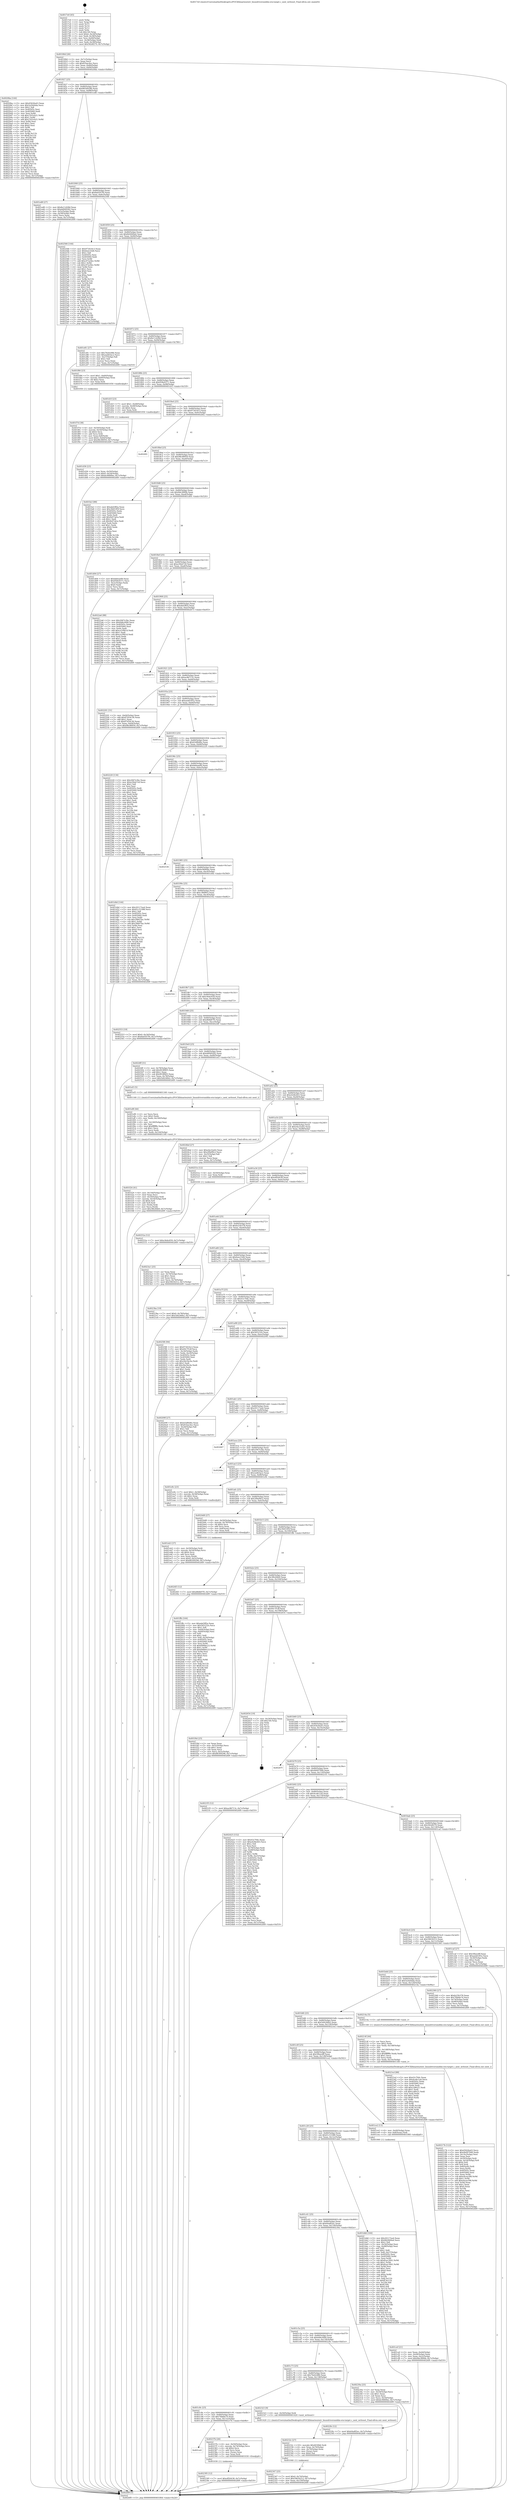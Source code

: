 digraph "0x4017e0" {
  label = "0x4017e0 (/mnt/c/Users/mathe/Desktop/tcc/POCII/binaries/extr_linuxdriversmddm-era-target.c_next_writeset_Final-ollvm.out::main(0))"
  labelloc = "t"
  node[shape=record]

  Entry [label="",width=0.3,height=0.3,shape=circle,fillcolor=black,style=filled]
  "0x40180d" [label="{
     0x40180d [26]\l
     | [instrs]\l
     &nbsp;&nbsp;0x40180d \<+3\>: mov -0x7c(%rbp),%eax\l
     &nbsp;&nbsp;0x401810 \<+2\>: mov %eax,%ecx\l
     &nbsp;&nbsp;0x401812 \<+6\>: sub $0x81bac4ec,%ecx\l
     &nbsp;&nbsp;0x401818 \<+3\>: mov %eax,-0x80(%rbp)\l
     &nbsp;&nbsp;0x40181b \<+6\>: mov %ecx,-0x84(%rbp)\l
     &nbsp;&nbsp;0x401821 \<+6\>: je 00000000004020ba \<main+0x8da\>\l
  }"]
  "0x4020ba" [label="{
     0x4020ba [144]\l
     | [instrs]\l
     &nbsp;&nbsp;0x4020ba \<+5\>: mov $0x45626a43,%eax\l
     &nbsp;&nbsp;0x4020bf \<+5\>: mov $0x5a5b44da,%ecx\l
     &nbsp;&nbsp;0x4020c4 \<+2\>: mov $0x1,%dl\l
     &nbsp;&nbsp;0x4020c6 \<+7\>: mov 0x40505c,%esi\l
     &nbsp;&nbsp;0x4020cd \<+7\>: mov 0x405060,%edi\l
     &nbsp;&nbsp;0x4020d4 \<+3\>: mov %esi,%r8d\l
     &nbsp;&nbsp;0x4020d7 \<+7\>: sub $0x1503cb21,%r8d\l
     &nbsp;&nbsp;0x4020de \<+4\>: sub $0x1,%r8d\l
     &nbsp;&nbsp;0x4020e2 \<+7\>: add $0x1503cb21,%r8d\l
     &nbsp;&nbsp;0x4020e9 \<+4\>: imul %r8d,%esi\l
     &nbsp;&nbsp;0x4020ed \<+3\>: and $0x1,%esi\l
     &nbsp;&nbsp;0x4020f0 \<+3\>: cmp $0x0,%esi\l
     &nbsp;&nbsp;0x4020f3 \<+4\>: sete %r9b\l
     &nbsp;&nbsp;0x4020f7 \<+3\>: cmp $0xa,%edi\l
     &nbsp;&nbsp;0x4020fa \<+4\>: setl %r10b\l
     &nbsp;&nbsp;0x4020fe \<+3\>: mov %r9b,%r11b\l
     &nbsp;&nbsp;0x402101 \<+4\>: xor $0xff,%r11b\l
     &nbsp;&nbsp;0x402105 \<+3\>: mov %r10b,%bl\l
     &nbsp;&nbsp;0x402108 \<+3\>: xor $0xff,%bl\l
     &nbsp;&nbsp;0x40210b \<+3\>: xor $0x0,%dl\l
     &nbsp;&nbsp;0x40210e \<+3\>: mov %r11b,%r14b\l
     &nbsp;&nbsp;0x402111 \<+4\>: and $0x0,%r14b\l
     &nbsp;&nbsp;0x402115 \<+3\>: and %dl,%r9b\l
     &nbsp;&nbsp;0x402118 \<+3\>: mov %bl,%r15b\l
     &nbsp;&nbsp;0x40211b \<+4\>: and $0x0,%r15b\l
     &nbsp;&nbsp;0x40211f \<+3\>: and %dl,%r10b\l
     &nbsp;&nbsp;0x402122 \<+3\>: or %r9b,%r14b\l
     &nbsp;&nbsp;0x402125 \<+3\>: or %r10b,%r15b\l
     &nbsp;&nbsp;0x402128 \<+3\>: xor %r15b,%r14b\l
     &nbsp;&nbsp;0x40212b \<+3\>: or %bl,%r11b\l
     &nbsp;&nbsp;0x40212e \<+4\>: xor $0xff,%r11b\l
     &nbsp;&nbsp;0x402132 \<+3\>: or $0x0,%dl\l
     &nbsp;&nbsp;0x402135 \<+3\>: and %dl,%r11b\l
     &nbsp;&nbsp;0x402138 \<+3\>: or %r11b,%r14b\l
     &nbsp;&nbsp;0x40213b \<+4\>: test $0x1,%r14b\l
     &nbsp;&nbsp;0x40213f \<+3\>: cmovne %ecx,%eax\l
     &nbsp;&nbsp;0x402142 \<+3\>: mov %eax,-0x7c(%rbp)\l
     &nbsp;&nbsp;0x402145 \<+5\>: jmp 00000000004026f9 \<main+0xf19\>\l
  }"]
  "0x401827" [label="{
     0x401827 [25]\l
     | [instrs]\l
     &nbsp;&nbsp;0x401827 \<+5\>: jmp 000000000040182c \<main+0x4c\>\l
     &nbsp;&nbsp;0x40182c \<+3\>: mov -0x80(%rbp),%eax\l
     &nbsp;&nbsp;0x40182f \<+5\>: sub $0x88309296,%eax\l
     &nbsp;&nbsp;0x401834 \<+6\>: mov %eax,-0x88(%rbp)\l
     &nbsp;&nbsp;0x40183a \<+6\>: je 0000000000401ed8 \<main+0x6f8\>\l
  }"]
  Exit [label="",width=0.3,height=0.3,shape=circle,fillcolor=black,style=filled,peripheries=2]
  "0x401ed8" [label="{
     0x401ed8 [27]\l
     | [instrs]\l
     &nbsp;&nbsp;0x401ed8 \<+5\>: mov $0x8e11d28d,%eax\l
     &nbsp;&nbsp;0x401edd \<+5\>: mov $0xdd949282,%ecx\l
     &nbsp;&nbsp;0x401ee2 \<+3\>: mov -0x5c(%rbp),%edx\l
     &nbsp;&nbsp;0x401ee5 \<+3\>: cmp -0x58(%rbp),%edx\l
     &nbsp;&nbsp;0x401ee8 \<+3\>: cmovl %ecx,%eax\l
     &nbsp;&nbsp;0x401eeb \<+3\>: mov %eax,-0x7c(%rbp)\l
     &nbsp;&nbsp;0x401eee \<+5\>: jmp 00000000004026f9 \<main+0xf19\>\l
  }"]
  "0x401840" [label="{
     0x401840 [25]\l
     | [instrs]\l
     &nbsp;&nbsp;0x401840 \<+5\>: jmp 0000000000401845 \<main+0x65\>\l
     &nbsp;&nbsp;0x401845 \<+3\>: mov -0x80(%rbp),%eax\l
     &nbsp;&nbsp;0x401848 \<+5\>: sub $0x8a0507f0,%eax\l
     &nbsp;&nbsp;0x40184d \<+6\>: mov %eax,-0x8c(%rbp)\l
     &nbsp;&nbsp;0x401853 \<+6\>: je 0000000000402566 \<main+0xd86\>\l
  }"]
  "0x40252a" [label="{
     0x40252a [12]\l
     | [instrs]\l
     &nbsp;&nbsp;0x40252a \<+7\>: movl $0xc9ebc659,-0x7c(%rbp)\l
     &nbsp;&nbsp;0x402531 \<+5\>: jmp 00000000004026f9 \<main+0xf19\>\l
  }"]
  "0x402566" [label="{
     0x402566 [144]\l
     | [instrs]\l
     &nbsp;&nbsp;0x402566 \<+5\>: mov $0x972616c3,%eax\l
     &nbsp;&nbsp;0x40256b \<+5\>: mov $0xfeee33d4,%ecx\l
     &nbsp;&nbsp;0x402570 \<+2\>: mov $0x1,%dl\l
     &nbsp;&nbsp;0x402572 \<+7\>: mov 0x40505c,%esi\l
     &nbsp;&nbsp;0x402579 \<+7\>: mov 0x405060,%edi\l
     &nbsp;&nbsp;0x402580 \<+3\>: mov %esi,%r8d\l
     &nbsp;&nbsp;0x402583 \<+7\>: add $0xc07ac8ec,%r8d\l
     &nbsp;&nbsp;0x40258a \<+4\>: sub $0x1,%r8d\l
     &nbsp;&nbsp;0x40258e \<+7\>: sub $0xc07ac8ec,%r8d\l
     &nbsp;&nbsp;0x402595 \<+4\>: imul %r8d,%esi\l
     &nbsp;&nbsp;0x402599 \<+3\>: and $0x1,%esi\l
     &nbsp;&nbsp;0x40259c \<+3\>: cmp $0x0,%esi\l
     &nbsp;&nbsp;0x40259f \<+4\>: sete %r9b\l
     &nbsp;&nbsp;0x4025a3 \<+3\>: cmp $0xa,%edi\l
     &nbsp;&nbsp;0x4025a6 \<+4\>: setl %r10b\l
     &nbsp;&nbsp;0x4025aa \<+3\>: mov %r9b,%r11b\l
     &nbsp;&nbsp;0x4025ad \<+4\>: xor $0xff,%r11b\l
     &nbsp;&nbsp;0x4025b1 \<+3\>: mov %r10b,%bl\l
     &nbsp;&nbsp;0x4025b4 \<+3\>: xor $0xff,%bl\l
     &nbsp;&nbsp;0x4025b7 \<+3\>: xor $0x1,%dl\l
     &nbsp;&nbsp;0x4025ba \<+3\>: mov %r11b,%r14b\l
     &nbsp;&nbsp;0x4025bd \<+4\>: and $0xff,%r14b\l
     &nbsp;&nbsp;0x4025c1 \<+3\>: and %dl,%r9b\l
     &nbsp;&nbsp;0x4025c4 \<+3\>: mov %bl,%r15b\l
     &nbsp;&nbsp;0x4025c7 \<+4\>: and $0xff,%r15b\l
     &nbsp;&nbsp;0x4025cb \<+3\>: and %dl,%r10b\l
     &nbsp;&nbsp;0x4025ce \<+3\>: or %r9b,%r14b\l
     &nbsp;&nbsp;0x4025d1 \<+3\>: or %r10b,%r15b\l
     &nbsp;&nbsp;0x4025d4 \<+3\>: xor %r15b,%r14b\l
     &nbsp;&nbsp;0x4025d7 \<+3\>: or %bl,%r11b\l
     &nbsp;&nbsp;0x4025da \<+4\>: xor $0xff,%r11b\l
     &nbsp;&nbsp;0x4025de \<+3\>: or $0x1,%dl\l
     &nbsp;&nbsp;0x4025e1 \<+3\>: and %dl,%r11b\l
     &nbsp;&nbsp;0x4025e4 \<+3\>: or %r11b,%r14b\l
     &nbsp;&nbsp;0x4025e7 \<+4\>: test $0x1,%r14b\l
     &nbsp;&nbsp;0x4025eb \<+3\>: cmovne %ecx,%eax\l
     &nbsp;&nbsp;0x4025ee \<+3\>: mov %eax,-0x7c(%rbp)\l
     &nbsp;&nbsp;0x4025f1 \<+5\>: jmp 00000000004026f9 \<main+0xf19\>\l
  }"]
  "0x401859" [label="{
     0x401859 [25]\l
     | [instrs]\l
     &nbsp;&nbsp;0x401859 \<+5\>: jmp 000000000040185e \<main+0x7e\>\l
     &nbsp;&nbsp;0x40185e \<+3\>: mov -0x80(%rbp),%eax\l
     &nbsp;&nbsp;0x401861 \<+5\>: sub $0x8d2849a4,%eax\l
     &nbsp;&nbsp;0x401866 \<+6\>: mov %eax,-0x90(%rbp)\l
     &nbsp;&nbsp;0x40186c \<+6\>: je 0000000000401e81 \<main+0x6a1\>\l
  }"]
  "0x4024f3" [label="{
     0x4024f3 [12]\l
     | [instrs]\l
     &nbsp;&nbsp;0x4024f3 \<+7\>: movl $0xd8db87f5,-0x7c(%rbp)\l
     &nbsp;&nbsp;0x4024fa \<+5\>: jmp 00000000004026f9 \<main+0xf19\>\l
  }"]
  "0x401e81" [label="{
     0x401e81 [27]\l
     | [instrs]\l
     &nbsp;&nbsp;0x401e81 \<+5\>: mov $0x76e0c686,%eax\l
     &nbsp;&nbsp;0x401e86 \<+5\>: mov $0x2a4b5ac2,%ecx\l
     &nbsp;&nbsp;0x401e8b \<+3\>: mov -0x27(%rbp),%dl\l
     &nbsp;&nbsp;0x401e8e \<+3\>: test $0x1,%dl\l
     &nbsp;&nbsp;0x401e91 \<+3\>: cmovne %ecx,%eax\l
     &nbsp;&nbsp;0x401e94 \<+3\>: mov %eax,-0x7c(%rbp)\l
     &nbsp;&nbsp;0x401e97 \<+5\>: jmp 00000000004026f9 \<main+0xf19\>\l
  }"]
  "0x401872" [label="{
     0x401872 [25]\l
     | [instrs]\l
     &nbsp;&nbsp;0x401872 \<+5\>: jmp 0000000000401877 \<main+0x97\>\l
     &nbsp;&nbsp;0x401877 \<+3\>: mov -0x80(%rbp),%eax\l
     &nbsp;&nbsp;0x40187a \<+5\>: sub $0x8e11d28d,%eax\l
     &nbsp;&nbsp;0x40187f \<+6\>: mov %eax,-0x94(%rbp)\l
     &nbsp;&nbsp;0x401885 \<+6\>: je 0000000000401f66 \<main+0x786\>\l
  }"]
  "0x402395" [label="{
     0x402395 [12]\l
     | [instrs]\l
     &nbsp;&nbsp;0x402395 \<+7\>: movl $0xeff26438,-0x7c(%rbp)\l
     &nbsp;&nbsp;0x40239c \<+5\>: jmp 00000000004026f9 \<main+0xf19\>\l
  }"]
  "0x401f66" [label="{
     0x401f66 [23]\l
     | [instrs]\l
     &nbsp;&nbsp;0x401f66 \<+7\>: movl $0x1,-0x60(%rbp)\l
     &nbsp;&nbsp;0x401f6d \<+4\>: movslq -0x60(%rbp),%rax\l
     &nbsp;&nbsp;0x401f71 \<+4\>: shl $0x2,%rax\l
     &nbsp;&nbsp;0x401f75 \<+3\>: mov %rax,%rdi\l
     &nbsp;&nbsp;0x401f78 \<+5\>: call 0000000000401050 \<malloc@plt\>\l
     | [calls]\l
     &nbsp;&nbsp;0x401050 \{1\} (unknown)\l
  }"]
  "0x40188b" [label="{
     0x40188b [25]\l
     | [instrs]\l
     &nbsp;&nbsp;0x40188b \<+5\>: jmp 0000000000401890 \<main+0xb0\>\l
     &nbsp;&nbsp;0x401890 \<+3\>: mov -0x80(%rbp),%eax\l
     &nbsp;&nbsp;0x401893 \<+5\>: sub $0x958e9371,%eax\l
     &nbsp;&nbsp;0x401898 \<+6\>: mov %eax,-0x98(%rbp)\l
     &nbsp;&nbsp;0x40189e \<+6\>: je 0000000000401d1f \<main+0x53f\>\l
  }"]
  "0x401ca5" [label="{
     0x401ca5\l
  }", style=dashed]
  "0x401d1f" [label="{
     0x401d1f [23]\l
     | [instrs]\l
     &nbsp;&nbsp;0x401d1f \<+7\>: movl $0x1,-0x48(%rbp)\l
     &nbsp;&nbsp;0x401d26 \<+4\>: movslq -0x48(%rbp),%rax\l
     &nbsp;&nbsp;0x401d2a \<+4\>: shl $0x4,%rax\l
     &nbsp;&nbsp;0x401d2e \<+3\>: mov %rax,%rdi\l
     &nbsp;&nbsp;0x401d31 \<+5\>: call 0000000000401050 \<malloc@plt\>\l
     | [calls]\l
     &nbsp;&nbsp;0x401050 \{1\} (unknown)\l
  }"]
  "0x4018a4" [label="{
     0x4018a4 [25]\l
     | [instrs]\l
     &nbsp;&nbsp;0x4018a4 \<+5\>: jmp 00000000004018a9 \<main+0xc9\>\l
     &nbsp;&nbsp;0x4018a9 \<+3\>: mov -0x80(%rbp),%eax\l
     &nbsp;&nbsp;0x4018ac \<+5\>: sub $0x972616c3,%eax\l
     &nbsp;&nbsp;0x4018b1 \<+6\>: mov %eax,-0x9c(%rbp)\l
     &nbsp;&nbsp;0x4018b7 \<+6\>: je 00000000004026f2 \<main+0xf12\>\l
  }"]
  "0x40237b" [label="{
     0x40237b [26]\l
     | [instrs]\l
     &nbsp;&nbsp;0x40237b \<+4\>: mov -0x50(%rbp),%rax\l
     &nbsp;&nbsp;0x40237f \<+4\>: movslq -0x74(%rbp),%rcx\l
     &nbsp;&nbsp;0x402383 \<+4\>: shl $0x4,%rcx\l
     &nbsp;&nbsp;0x402387 \<+3\>: add %rcx,%rax\l
     &nbsp;&nbsp;0x40238a \<+3\>: mov (%rax),%rax\l
     &nbsp;&nbsp;0x40238d \<+3\>: mov %rax,%rdi\l
     &nbsp;&nbsp;0x402390 \<+5\>: call 0000000000401030 \<free@plt\>\l
     | [calls]\l
     &nbsp;&nbsp;0x401030 \{1\} (unknown)\l
  }"]
  "0x4026f2" [label="{
     0x4026f2\l
  }", style=dashed]
  "0x4018bd" [label="{
     0x4018bd [25]\l
     | [instrs]\l
     &nbsp;&nbsp;0x4018bd \<+5\>: jmp 00000000004018c2 \<main+0xe2\>\l
     &nbsp;&nbsp;0x4018c2 \<+3\>: mov -0x80(%rbp),%eax\l
     &nbsp;&nbsp;0x4018c5 \<+5\>: sub $0x98c98959,%eax\l
     &nbsp;&nbsp;0x4018ca \<+6\>: mov %eax,-0xa0(%rbp)\l
     &nbsp;&nbsp;0x4018d0 \<+6\>: je 0000000000401fa3 \<main+0x7c3\>\l
  }"]
  "0x402347" [label="{
     0x402347 [25]\l
     | [instrs]\l
     &nbsp;&nbsp;0x402347 \<+7\>: movl $0x0,-0x74(%rbp)\l
     &nbsp;&nbsp;0x40234e \<+7\>: movl $0x59630212,-0x7c(%rbp)\l
     &nbsp;&nbsp;0x402355 \<+6\>: mov %eax,-0x150(%rbp)\l
     &nbsp;&nbsp;0x40235b \<+5\>: jmp 00000000004026f9 \<main+0xf19\>\l
  }"]
  "0x401fa3" [label="{
     0x401fa3 [88]\l
     | [instrs]\l
     &nbsp;&nbsp;0x401fa3 \<+5\>: mov $0xabd3ff2a,%eax\l
     &nbsp;&nbsp;0x401fa8 \<+5\>: mov $0x39d53f5f,%ecx\l
     &nbsp;&nbsp;0x401fad \<+7\>: mov 0x40505c,%edx\l
     &nbsp;&nbsp;0x401fb4 \<+7\>: mov 0x405060,%esi\l
     &nbsp;&nbsp;0x401fbb \<+2\>: mov %edx,%edi\l
     &nbsp;&nbsp;0x401fbd \<+6\>: add $0x9e07afca,%edi\l
     &nbsp;&nbsp;0x401fc3 \<+3\>: sub $0x1,%edi\l
     &nbsp;&nbsp;0x401fc6 \<+6\>: sub $0x9e07afca,%edi\l
     &nbsp;&nbsp;0x401fcc \<+3\>: imul %edi,%edx\l
     &nbsp;&nbsp;0x401fcf \<+3\>: and $0x1,%edx\l
     &nbsp;&nbsp;0x401fd2 \<+3\>: cmp $0x0,%edx\l
     &nbsp;&nbsp;0x401fd5 \<+4\>: sete %r8b\l
     &nbsp;&nbsp;0x401fd9 \<+3\>: cmp $0xa,%esi\l
     &nbsp;&nbsp;0x401fdc \<+4\>: setl %r9b\l
     &nbsp;&nbsp;0x401fe0 \<+3\>: mov %r8b,%r10b\l
     &nbsp;&nbsp;0x401fe3 \<+3\>: and %r9b,%r10b\l
     &nbsp;&nbsp;0x401fe6 \<+3\>: xor %r9b,%r8b\l
     &nbsp;&nbsp;0x401fe9 \<+3\>: or %r8b,%r10b\l
     &nbsp;&nbsp;0x401fec \<+4\>: test $0x1,%r10b\l
     &nbsp;&nbsp;0x401ff0 \<+3\>: cmovne %ecx,%eax\l
     &nbsp;&nbsp;0x401ff3 \<+3\>: mov %eax,-0x7c(%rbp)\l
     &nbsp;&nbsp;0x401ff6 \<+5\>: jmp 00000000004026f9 \<main+0xf19\>\l
  }"]
  "0x4018d6" [label="{
     0x4018d6 [25]\l
     | [instrs]\l
     &nbsp;&nbsp;0x4018d6 \<+5\>: jmp 00000000004018db \<main+0xfb\>\l
     &nbsp;&nbsp;0x4018db \<+3\>: mov -0x80(%rbp),%eax\l
     &nbsp;&nbsp;0x4018de \<+5\>: sub $0x9de3890b,%eax\l
     &nbsp;&nbsp;0x4018e3 \<+6\>: mov %eax,-0xa4(%rbp)\l
     &nbsp;&nbsp;0x4018e9 \<+6\>: je 0000000000401d04 \<main+0x524\>\l
  }"]
  "0x40232c" [label="{
     0x40232c [27]\l
     | [instrs]\l
     &nbsp;&nbsp;0x40232c \<+10\>: movabs $0x4030b6,%rdi\l
     &nbsp;&nbsp;0x402336 \<+4\>: mov %rax,-0x70(%rbp)\l
     &nbsp;&nbsp;0x40233a \<+4\>: mov -0x70(%rbp),%rax\l
     &nbsp;&nbsp;0x40233e \<+2\>: mov (%rax),%esi\l
     &nbsp;&nbsp;0x402340 \<+2\>: mov $0x0,%al\l
     &nbsp;&nbsp;0x402342 \<+5\>: call 0000000000401040 \<printf@plt\>\l
     | [calls]\l
     &nbsp;&nbsp;0x401040 \{1\} (unknown)\l
  }"]
  "0x401d04" [label="{
     0x401d04 [27]\l
     | [instrs]\l
     &nbsp;&nbsp;0x401d04 \<+5\>: mov $0xbbfeae89,%eax\l
     &nbsp;&nbsp;0x401d09 \<+5\>: mov $0x958e9371,%ecx\l
     &nbsp;&nbsp;0x401d0e \<+3\>: mov -0x2c(%rbp),%edx\l
     &nbsp;&nbsp;0x401d11 \<+3\>: cmp $0x0,%edx\l
     &nbsp;&nbsp;0x401d14 \<+3\>: cmove %ecx,%eax\l
     &nbsp;&nbsp;0x401d17 \<+3\>: mov %eax,-0x7c(%rbp)\l
     &nbsp;&nbsp;0x401d1a \<+5\>: jmp 00000000004026f9 \<main+0xf19\>\l
  }"]
  "0x4018ef" [label="{
     0x4018ef [25]\l
     | [instrs]\l
     &nbsp;&nbsp;0x4018ef \<+5\>: jmp 00000000004018f4 \<main+0x114\>\l
     &nbsp;&nbsp;0x4018f4 \<+3\>: mov -0x80(%rbp),%eax\l
     &nbsp;&nbsp;0x4018f7 \<+5\>: sub $0xa39eb7c8,%eax\l
     &nbsp;&nbsp;0x4018fc \<+6\>: mov %eax,-0xa8(%rbp)\l
     &nbsp;&nbsp;0x401902 \<+6\>: je 00000000004022a6 \<main+0xac6\>\l
  }"]
  "0x401c8c" [label="{
     0x401c8c [25]\l
     | [instrs]\l
     &nbsp;&nbsp;0x401c8c \<+5\>: jmp 0000000000401c91 \<main+0x4b1\>\l
     &nbsp;&nbsp;0x401c91 \<+3\>: mov -0x80(%rbp),%eax\l
     &nbsp;&nbsp;0x401c94 \<+5\>: sub $0x7fddde74,%eax\l
     &nbsp;&nbsp;0x401c99 \<+6\>: mov %eax,-0x13c(%rbp)\l
     &nbsp;&nbsp;0x401c9f \<+6\>: je 000000000040237b \<main+0xb9b\>\l
  }"]
  "0x4022a6" [label="{
     0x4022a6 [88]\l
     | [instrs]\l
     &nbsp;&nbsp;0x4022a6 \<+5\>: mov $0x2067e3bc,%eax\l
     &nbsp;&nbsp;0x4022ab \<+5\>: mov $0x6d6c00fd,%ecx\l
     &nbsp;&nbsp;0x4022b0 \<+7\>: mov 0x40505c,%edx\l
     &nbsp;&nbsp;0x4022b7 \<+7\>: mov 0x405060,%esi\l
     &nbsp;&nbsp;0x4022be \<+2\>: mov %edx,%edi\l
     &nbsp;&nbsp;0x4022c0 \<+6\>: add $0xce1f9b1d,%edi\l
     &nbsp;&nbsp;0x4022c6 \<+3\>: sub $0x1,%edi\l
     &nbsp;&nbsp;0x4022c9 \<+6\>: sub $0xce1f9b1d,%edi\l
     &nbsp;&nbsp;0x4022cf \<+3\>: imul %edi,%edx\l
     &nbsp;&nbsp;0x4022d2 \<+3\>: and $0x1,%edx\l
     &nbsp;&nbsp;0x4022d5 \<+3\>: cmp $0x0,%edx\l
     &nbsp;&nbsp;0x4022d8 \<+4\>: sete %r8b\l
     &nbsp;&nbsp;0x4022dc \<+3\>: cmp $0xa,%esi\l
     &nbsp;&nbsp;0x4022df \<+4\>: setl %r9b\l
     &nbsp;&nbsp;0x4022e3 \<+3\>: mov %r8b,%r10b\l
     &nbsp;&nbsp;0x4022e6 \<+3\>: and %r9b,%r10b\l
     &nbsp;&nbsp;0x4022e9 \<+3\>: xor %r9b,%r8b\l
     &nbsp;&nbsp;0x4022ec \<+3\>: or %r8b,%r10b\l
     &nbsp;&nbsp;0x4022ef \<+4\>: test $0x1,%r10b\l
     &nbsp;&nbsp;0x4022f3 \<+3\>: cmovne %ecx,%eax\l
     &nbsp;&nbsp;0x4022f6 \<+3\>: mov %eax,-0x7c(%rbp)\l
     &nbsp;&nbsp;0x4022f9 \<+5\>: jmp 00000000004026f9 \<main+0xf19\>\l
  }"]
  "0x401908" [label="{
     0x401908 [25]\l
     | [instrs]\l
     &nbsp;&nbsp;0x401908 \<+5\>: jmp 000000000040190d \<main+0x12d\>\l
     &nbsp;&nbsp;0x40190d \<+3\>: mov -0x80(%rbp),%eax\l
     &nbsp;&nbsp;0x401910 \<+5\>: sub $0xabd3ff2a,%eax\l
     &nbsp;&nbsp;0x401915 \<+6\>: mov %eax,-0xac(%rbp)\l
     &nbsp;&nbsp;0x40191b \<+6\>: je 0000000000402673 \<main+0xe93\>\l
  }"]
  "0x402323" [label="{
     0x402323 [9]\l
     | [instrs]\l
     &nbsp;&nbsp;0x402323 \<+4\>: mov -0x50(%rbp),%rdi\l
     &nbsp;&nbsp;0x402327 \<+5\>: call 0000000000401420 \<next_writeset\>\l
     | [calls]\l
     &nbsp;&nbsp;0x401420 \{1\} (/mnt/c/Users/mathe/Desktop/tcc/POCII/binaries/extr_linuxdriversmddm-era-target.c_next_writeset_Final-ollvm.out::next_writeset)\l
  }"]
  "0x402673" [label="{
     0x402673\l
  }", style=dashed]
  "0x401921" [label="{
     0x401921 [25]\l
     | [instrs]\l
     &nbsp;&nbsp;0x401921 \<+5\>: jmp 0000000000401926 \<main+0x146\>\l
     &nbsp;&nbsp;0x401926 \<+3\>: mov -0x80(%rbp),%eax\l
     &nbsp;&nbsp;0x401929 \<+5\>: sub $0xac86713c,%eax\l
     &nbsp;&nbsp;0x40192e \<+6\>: mov %eax,-0xb0(%rbp)\l
     &nbsp;&nbsp;0x401934 \<+6\>: je 0000000000402201 \<main+0xa21\>\l
  }"]
  "0x401c73" [label="{
     0x401c73 [25]\l
     | [instrs]\l
     &nbsp;&nbsp;0x401c73 \<+5\>: jmp 0000000000401c78 \<main+0x498\>\l
     &nbsp;&nbsp;0x401c78 \<+3\>: mov -0x80(%rbp),%eax\l
     &nbsp;&nbsp;0x401c7b \<+5\>: sub $0x76e0c686,%eax\l
     &nbsp;&nbsp;0x401c80 \<+6\>: mov %eax,-0x138(%rbp)\l
     &nbsp;&nbsp;0x401c86 \<+6\>: je 0000000000402323 \<main+0xb43\>\l
  }"]
  "0x402201" [label="{
     0x402201 [31]\l
     | [instrs]\l
     &nbsp;&nbsp;0x402201 \<+3\>: mov -0x64(%rbp),%eax\l
     &nbsp;&nbsp;0x402204 \<+5\>: add $0x87d54c36,%eax\l
     &nbsp;&nbsp;0x402209 \<+3\>: add $0x1,%eax\l
     &nbsp;&nbsp;0x40220c \<+5\>: sub $0x87d54c36,%eax\l
     &nbsp;&nbsp;0x402211 \<+3\>: mov %eax,-0x64(%rbp)\l
     &nbsp;&nbsp;0x402214 \<+7\>: movl $0x98c98959,-0x7c(%rbp)\l
     &nbsp;&nbsp;0x40221b \<+5\>: jmp 00000000004026f9 \<main+0xf19\>\l
  }"]
  "0x40193a" [label="{
     0x40193a [25]\l
     | [instrs]\l
     &nbsp;&nbsp;0x40193a \<+5\>: jmp 000000000040193f \<main+0x15f\>\l
     &nbsp;&nbsp;0x40193f \<+3\>: mov -0x80(%rbp),%eax\l
     &nbsp;&nbsp;0x401942 \<+5\>: sub $0xaedd1852,%eax\l
     &nbsp;&nbsp;0x401947 \<+6\>: mov %eax,-0xb4(%rbp)\l
     &nbsp;&nbsp;0x40194d \<+6\>: je 0000000000401cca \<main+0x4ea\>\l
  }"]
  "0x4022fe" [label="{
     0x4022fe [12]\l
     | [instrs]\l
     &nbsp;&nbsp;0x4022fe \<+7\>: movl $0x64a8f2ec,-0x7c(%rbp)\l
     &nbsp;&nbsp;0x402305 \<+5\>: jmp 00000000004026f9 \<main+0xf19\>\l
  }"]
  "0x401cca" [label="{
     0x401cca\l
  }", style=dashed]
  "0x401953" [label="{
     0x401953 [25]\l
     | [instrs]\l
     &nbsp;&nbsp;0x401953 \<+5\>: jmp 0000000000401958 \<main+0x178\>\l
     &nbsp;&nbsp;0x401958 \<+3\>: mov -0x80(%rbp),%eax\l
     &nbsp;&nbsp;0x40195b \<+5\>: sub $0xb5df6d6e,%eax\l
     &nbsp;&nbsp;0x401960 \<+6\>: mov %eax,-0xb8(%rbp)\l
     &nbsp;&nbsp;0x401966 \<+6\>: je 0000000000402220 \<main+0xa40\>\l
  }"]
  "0x401c5a" [label="{
     0x401c5a [25]\l
     | [instrs]\l
     &nbsp;&nbsp;0x401c5a \<+5\>: jmp 0000000000401c5f \<main+0x47f\>\l
     &nbsp;&nbsp;0x401c5f \<+3\>: mov -0x80(%rbp),%eax\l
     &nbsp;&nbsp;0x401c62 \<+5\>: sub $0x6d6c00fd,%eax\l
     &nbsp;&nbsp;0x401c67 \<+6\>: mov %eax,-0x134(%rbp)\l
     &nbsp;&nbsp;0x401c6d \<+6\>: je 00000000004022fe \<main+0xb1e\>\l
  }"]
  "0x402220" [label="{
     0x402220 [134]\l
     | [instrs]\l
     &nbsp;&nbsp;0x402220 \<+5\>: mov $0x2067e3bc,%eax\l
     &nbsp;&nbsp;0x402225 \<+5\>: mov $0xa39eb7c8,%ecx\l
     &nbsp;&nbsp;0x40222a \<+2\>: mov $0x1,%dl\l
     &nbsp;&nbsp;0x40222c \<+2\>: xor %esi,%esi\l
     &nbsp;&nbsp;0x40222e \<+7\>: mov 0x40505c,%edi\l
     &nbsp;&nbsp;0x402235 \<+8\>: mov 0x405060,%r8d\l
     &nbsp;&nbsp;0x40223d \<+3\>: sub $0x1,%esi\l
     &nbsp;&nbsp;0x402240 \<+3\>: mov %edi,%r9d\l
     &nbsp;&nbsp;0x402243 \<+3\>: add %esi,%r9d\l
     &nbsp;&nbsp;0x402246 \<+4\>: imul %r9d,%edi\l
     &nbsp;&nbsp;0x40224a \<+3\>: and $0x1,%edi\l
     &nbsp;&nbsp;0x40224d \<+3\>: cmp $0x0,%edi\l
     &nbsp;&nbsp;0x402250 \<+4\>: sete %r10b\l
     &nbsp;&nbsp;0x402254 \<+4\>: cmp $0xa,%r8d\l
     &nbsp;&nbsp;0x402258 \<+4\>: setl %r11b\l
     &nbsp;&nbsp;0x40225c \<+3\>: mov %r10b,%bl\l
     &nbsp;&nbsp;0x40225f \<+3\>: xor $0xff,%bl\l
     &nbsp;&nbsp;0x402262 \<+3\>: mov %r11b,%r14b\l
     &nbsp;&nbsp;0x402265 \<+4\>: xor $0xff,%r14b\l
     &nbsp;&nbsp;0x402269 \<+3\>: xor $0x0,%dl\l
     &nbsp;&nbsp;0x40226c \<+3\>: mov %bl,%r15b\l
     &nbsp;&nbsp;0x40226f \<+4\>: and $0x0,%r15b\l
     &nbsp;&nbsp;0x402273 \<+3\>: and %dl,%r10b\l
     &nbsp;&nbsp;0x402276 \<+3\>: mov %r14b,%r12b\l
     &nbsp;&nbsp;0x402279 \<+4\>: and $0x0,%r12b\l
     &nbsp;&nbsp;0x40227d \<+3\>: and %dl,%r11b\l
     &nbsp;&nbsp;0x402280 \<+3\>: or %r10b,%r15b\l
     &nbsp;&nbsp;0x402283 \<+3\>: or %r11b,%r12b\l
     &nbsp;&nbsp;0x402286 \<+3\>: xor %r12b,%r15b\l
     &nbsp;&nbsp;0x402289 \<+3\>: or %r14b,%bl\l
     &nbsp;&nbsp;0x40228c \<+3\>: xor $0xff,%bl\l
     &nbsp;&nbsp;0x40228f \<+3\>: or $0x0,%dl\l
     &nbsp;&nbsp;0x402292 \<+2\>: and %dl,%bl\l
     &nbsp;&nbsp;0x402294 \<+3\>: or %bl,%r15b\l
     &nbsp;&nbsp;0x402297 \<+4\>: test $0x1,%r15b\l
     &nbsp;&nbsp;0x40229b \<+3\>: cmovne %ecx,%eax\l
     &nbsp;&nbsp;0x40229e \<+3\>: mov %eax,-0x7c(%rbp)\l
     &nbsp;&nbsp;0x4022a1 \<+5\>: jmp 00000000004026f9 \<main+0xf19\>\l
  }"]
  "0x40196c" [label="{
     0x40196c [25]\l
     | [instrs]\l
     &nbsp;&nbsp;0x40196c \<+5\>: jmp 0000000000401971 \<main+0x191\>\l
     &nbsp;&nbsp;0x401971 \<+3\>: mov -0x80(%rbp),%eax\l
     &nbsp;&nbsp;0x401974 \<+5\>: sub $0xbbfeae89,%eax\l
     &nbsp;&nbsp;0x401979 \<+6\>: mov %eax,-0xbc(%rbp)\l
     &nbsp;&nbsp;0x40197f \<+6\>: je 0000000000402536 \<main+0xd56\>\l
  }"]
  "0x40230a" [label="{
     0x40230a [25]\l
     | [instrs]\l
     &nbsp;&nbsp;0x40230a \<+2\>: xor %eax,%eax\l
     &nbsp;&nbsp;0x40230c \<+3\>: mov -0x54(%rbp),%ecx\l
     &nbsp;&nbsp;0x40230f \<+3\>: sub $0x1,%eax\l
     &nbsp;&nbsp;0x402312 \<+2\>: sub %eax,%ecx\l
     &nbsp;&nbsp;0x402314 \<+3\>: mov %ecx,-0x54(%rbp)\l
     &nbsp;&nbsp;0x402317 \<+7\>: movl $0xbc9680be,-0x7c(%rbp)\l
     &nbsp;&nbsp;0x40231e \<+5\>: jmp 00000000004026f9 \<main+0xf19\>\l
  }"]
  "0x402536" [label="{
     0x402536\l
  }", style=dashed]
  "0x401985" [label="{
     0x401985 [25]\l
     | [instrs]\l
     &nbsp;&nbsp;0x401985 \<+5\>: jmp 000000000040198a \<main+0x1aa\>\l
     &nbsp;&nbsp;0x40198a \<+3\>: mov -0x80(%rbp),%eax\l
     &nbsp;&nbsp;0x40198d \<+5\>: sub $0xbc9680be,%eax\l
     &nbsp;&nbsp;0x401992 \<+6\>: mov %eax,-0xc0(%rbp)\l
     &nbsp;&nbsp;0x401998 \<+6\>: je 0000000000401d4d \<main+0x56d\>\l
  }"]
  "0x40217b" [label="{
     0x40217b [122]\l
     | [instrs]\l
     &nbsp;&nbsp;0x40217b \<+5\>: mov $0x45626a43,%ecx\l
     &nbsp;&nbsp;0x402180 \<+5\>: mov $0x4b097948,%edx\l
     &nbsp;&nbsp;0x402185 \<+6\>: mov -0x14c(%rbp),%esi\l
     &nbsp;&nbsp;0x40218b \<+3\>: imul %eax,%esi\l
     &nbsp;&nbsp;0x40218e \<+4\>: mov -0x50(%rbp),%rdi\l
     &nbsp;&nbsp;0x402192 \<+4\>: movslq -0x54(%rbp),%r8\l
     &nbsp;&nbsp;0x402196 \<+4\>: shl $0x4,%r8\l
     &nbsp;&nbsp;0x40219a \<+3\>: add %r8,%rdi\l
     &nbsp;&nbsp;0x40219d \<+4\>: mov 0x8(%rdi),%rdi\l
     &nbsp;&nbsp;0x4021a1 \<+2\>: mov %esi,(%rdi)\l
     &nbsp;&nbsp;0x4021a3 \<+7\>: mov 0x40505c,%eax\l
     &nbsp;&nbsp;0x4021aa \<+7\>: mov 0x405060,%esi\l
     &nbsp;&nbsp;0x4021b1 \<+3\>: mov %eax,%r9d\l
     &nbsp;&nbsp;0x4021b4 \<+7\>: sub $0xe4cea398,%r9d\l
     &nbsp;&nbsp;0x4021bb \<+4\>: sub $0x1,%r9d\l
     &nbsp;&nbsp;0x4021bf \<+7\>: add $0xe4cea398,%r9d\l
     &nbsp;&nbsp;0x4021c6 \<+4\>: imul %r9d,%eax\l
     &nbsp;&nbsp;0x4021ca \<+3\>: and $0x1,%eax\l
     &nbsp;&nbsp;0x4021cd \<+3\>: cmp $0x0,%eax\l
     &nbsp;&nbsp;0x4021d0 \<+4\>: sete %r10b\l
     &nbsp;&nbsp;0x4021d4 \<+3\>: cmp $0xa,%esi\l
     &nbsp;&nbsp;0x4021d7 \<+4\>: setl %r11b\l
     &nbsp;&nbsp;0x4021db \<+3\>: mov %r10b,%bl\l
     &nbsp;&nbsp;0x4021de \<+3\>: and %r11b,%bl\l
     &nbsp;&nbsp;0x4021e1 \<+3\>: xor %r11b,%r10b\l
     &nbsp;&nbsp;0x4021e4 \<+3\>: or %r10b,%bl\l
     &nbsp;&nbsp;0x4021e7 \<+3\>: test $0x1,%bl\l
     &nbsp;&nbsp;0x4021ea \<+3\>: cmovne %edx,%ecx\l
     &nbsp;&nbsp;0x4021ed \<+3\>: mov %ecx,-0x7c(%rbp)\l
     &nbsp;&nbsp;0x4021f0 \<+5\>: jmp 00000000004026f9 \<main+0xf19\>\l
  }"]
  "0x401d4d" [label="{
     0x401d4d [144]\l
     | [instrs]\l
     &nbsp;&nbsp;0x401d4d \<+5\>: mov $0x20117ea4,%eax\l
     &nbsp;&nbsp;0x401d52 \<+5\>: mov $0x61c53388,%ecx\l
     &nbsp;&nbsp;0x401d57 \<+2\>: mov $0x1,%dl\l
     &nbsp;&nbsp;0x401d59 \<+7\>: mov 0x40505c,%esi\l
     &nbsp;&nbsp;0x401d60 \<+7\>: mov 0x405060,%edi\l
     &nbsp;&nbsp;0x401d67 \<+3\>: mov %esi,%r8d\l
     &nbsp;&nbsp;0x401d6a \<+7\>: sub $0x398d7fac,%r8d\l
     &nbsp;&nbsp;0x401d71 \<+4\>: sub $0x1,%r8d\l
     &nbsp;&nbsp;0x401d75 \<+7\>: add $0x398d7fac,%r8d\l
     &nbsp;&nbsp;0x401d7c \<+4\>: imul %r8d,%esi\l
     &nbsp;&nbsp;0x401d80 \<+3\>: and $0x1,%esi\l
     &nbsp;&nbsp;0x401d83 \<+3\>: cmp $0x0,%esi\l
     &nbsp;&nbsp;0x401d86 \<+4\>: sete %r9b\l
     &nbsp;&nbsp;0x401d8a \<+3\>: cmp $0xa,%edi\l
     &nbsp;&nbsp;0x401d8d \<+4\>: setl %r10b\l
     &nbsp;&nbsp;0x401d91 \<+3\>: mov %r9b,%r11b\l
     &nbsp;&nbsp;0x401d94 \<+4\>: xor $0xff,%r11b\l
     &nbsp;&nbsp;0x401d98 \<+3\>: mov %r10b,%bl\l
     &nbsp;&nbsp;0x401d9b \<+3\>: xor $0xff,%bl\l
     &nbsp;&nbsp;0x401d9e \<+3\>: xor $0x0,%dl\l
     &nbsp;&nbsp;0x401da1 \<+3\>: mov %r11b,%r14b\l
     &nbsp;&nbsp;0x401da4 \<+4\>: and $0x0,%r14b\l
     &nbsp;&nbsp;0x401da8 \<+3\>: and %dl,%r9b\l
     &nbsp;&nbsp;0x401dab \<+3\>: mov %bl,%r15b\l
     &nbsp;&nbsp;0x401dae \<+4\>: and $0x0,%r15b\l
     &nbsp;&nbsp;0x401db2 \<+3\>: and %dl,%r10b\l
     &nbsp;&nbsp;0x401db5 \<+3\>: or %r9b,%r14b\l
     &nbsp;&nbsp;0x401db8 \<+3\>: or %r10b,%r15b\l
     &nbsp;&nbsp;0x401dbb \<+3\>: xor %r15b,%r14b\l
     &nbsp;&nbsp;0x401dbe \<+3\>: or %bl,%r11b\l
     &nbsp;&nbsp;0x401dc1 \<+4\>: xor $0xff,%r11b\l
     &nbsp;&nbsp;0x401dc5 \<+3\>: or $0x0,%dl\l
     &nbsp;&nbsp;0x401dc8 \<+3\>: and %dl,%r11b\l
     &nbsp;&nbsp;0x401dcb \<+3\>: or %r11b,%r14b\l
     &nbsp;&nbsp;0x401dce \<+4\>: test $0x1,%r14b\l
     &nbsp;&nbsp;0x401dd2 \<+3\>: cmovne %ecx,%eax\l
     &nbsp;&nbsp;0x401dd5 \<+3\>: mov %eax,-0x7c(%rbp)\l
     &nbsp;&nbsp;0x401dd8 \<+5\>: jmp 00000000004026f9 \<main+0xf19\>\l
  }"]
  "0x40199e" [label="{
     0x40199e [25]\l
     | [instrs]\l
     &nbsp;&nbsp;0x40199e \<+5\>: jmp 00000000004019a3 \<main+0x1c3\>\l
     &nbsp;&nbsp;0x4019a3 \<+3\>: mov -0x80(%rbp),%eax\l
     &nbsp;&nbsp;0x4019a6 \<+5\>: sub $0xc3f6f803,%eax\l
     &nbsp;&nbsp;0x4019ab \<+6\>: mov %eax,-0xc4(%rbp)\l
     &nbsp;&nbsp;0x4019b1 \<+6\>: je 0000000000402542 \<main+0xd62\>\l
  }"]
  "0x40214f" [label="{
     0x40214f [44]\l
     | [instrs]\l
     &nbsp;&nbsp;0x40214f \<+2\>: xor %ecx,%ecx\l
     &nbsp;&nbsp;0x402151 \<+5\>: mov $0x2,%edx\l
     &nbsp;&nbsp;0x402156 \<+6\>: mov %edx,-0x148(%rbp)\l
     &nbsp;&nbsp;0x40215c \<+1\>: cltd\l
     &nbsp;&nbsp;0x40215d \<+6\>: mov -0x148(%rbp),%esi\l
     &nbsp;&nbsp;0x402163 \<+2\>: idiv %esi\l
     &nbsp;&nbsp;0x402165 \<+6\>: imul $0xfffffffe,%edx,%edx\l
     &nbsp;&nbsp;0x40216b \<+3\>: sub $0x1,%ecx\l
     &nbsp;&nbsp;0x40216e \<+2\>: sub %ecx,%edx\l
     &nbsp;&nbsp;0x402170 \<+6\>: mov %edx,-0x14c(%rbp)\l
     &nbsp;&nbsp;0x402176 \<+5\>: call 0000000000401160 \<next_i\>\l
     | [calls]\l
     &nbsp;&nbsp;0x401160 \{1\} (/mnt/c/Users/mathe/Desktop/tcc/POCII/binaries/extr_linuxdriversmddm-era-target.c_next_writeset_Final-ollvm.out::next_i)\l
  }"]
  "0x402542" [label="{
     0x402542\l
  }", style=dashed]
  "0x4019b7" [label="{
     0x4019b7 [25]\l
     | [instrs]\l
     &nbsp;&nbsp;0x4019b7 \<+5\>: jmp 00000000004019bc \<main+0x1dc\>\l
     &nbsp;&nbsp;0x4019bc \<+3\>: mov -0x80(%rbp),%eax\l
     &nbsp;&nbsp;0x4019bf \<+5\>: sub $0xc9ebc659,%eax\l
     &nbsp;&nbsp;0x4019c4 \<+6\>: mov %eax,-0xc8(%rbp)\l
     &nbsp;&nbsp;0x4019ca \<+6\>: je 0000000000402553 \<main+0xd73\>\l
  }"]
  "0x401f7d" [label="{
     0x401f7d [38]\l
     | [instrs]\l
     &nbsp;&nbsp;0x401f7d \<+4\>: mov -0x50(%rbp),%rdi\l
     &nbsp;&nbsp;0x401f81 \<+4\>: movslq -0x54(%rbp),%rcx\l
     &nbsp;&nbsp;0x401f85 \<+4\>: shl $0x4,%rcx\l
     &nbsp;&nbsp;0x401f89 \<+3\>: add %rcx,%rdi\l
     &nbsp;&nbsp;0x401f8c \<+4\>: mov %rax,0x8(%rdi)\l
     &nbsp;&nbsp;0x401f90 \<+7\>: movl $0x0,-0x64(%rbp)\l
     &nbsp;&nbsp;0x401f97 \<+7\>: movl $0x98c98959,-0x7c(%rbp)\l
     &nbsp;&nbsp;0x401f9e \<+5\>: jmp 00000000004026f9 \<main+0xf19\>\l
  }"]
  "0x402553" [label="{
     0x402553 [19]\l
     | [instrs]\l
     &nbsp;&nbsp;0x402553 \<+7\>: movl $0x0,-0x34(%rbp)\l
     &nbsp;&nbsp;0x40255a \<+7\>: movl $0x8a0507f0,-0x7c(%rbp)\l
     &nbsp;&nbsp;0x402561 \<+5\>: jmp 00000000004026f9 \<main+0xf19\>\l
  }"]
  "0x4019d0" [label="{
     0x4019d0 [25]\l
     | [instrs]\l
     &nbsp;&nbsp;0x4019d0 \<+5\>: jmp 00000000004019d5 \<main+0x1f5\>\l
     &nbsp;&nbsp;0x4019d5 \<+3\>: mov -0x80(%rbp),%eax\l
     &nbsp;&nbsp;0x4019d8 \<+5\>: sub $0xd8db87f5,%eax\l
     &nbsp;&nbsp;0x4019dd \<+6\>: mov %eax,-0xcc(%rbp)\l
     &nbsp;&nbsp;0x4019e3 \<+6\>: je 00000000004024ff \<main+0xd1f\>\l
  }"]
  "0x401f24" [label="{
     0x401f24 [41]\l
     | [instrs]\l
     &nbsp;&nbsp;0x401f24 \<+6\>: mov -0x144(%rbp),%ecx\l
     &nbsp;&nbsp;0x401f2a \<+3\>: imul %eax,%ecx\l
     &nbsp;&nbsp;0x401f2d \<+4\>: mov -0x50(%rbp),%rdi\l
     &nbsp;&nbsp;0x401f31 \<+4\>: movslq -0x54(%rbp),%r8\l
     &nbsp;&nbsp;0x401f35 \<+4\>: shl $0x4,%r8\l
     &nbsp;&nbsp;0x401f39 \<+3\>: add %r8,%rdi\l
     &nbsp;&nbsp;0x401f3c \<+3\>: mov (%rdi),%rdi\l
     &nbsp;&nbsp;0x401f3f \<+2\>: mov %ecx,(%rdi)\l
     &nbsp;&nbsp;0x401f41 \<+7\>: movl $0x3f6c84b9,-0x7c(%rbp)\l
     &nbsp;&nbsp;0x401f48 \<+5\>: jmp 00000000004026f9 \<main+0xf19\>\l
  }"]
  "0x4024ff" [label="{
     0x4024ff [31]\l
     | [instrs]\l
     &nbsp;&nbsp;0x4024ff \<+3\>: mov -0x78(%rbp),%eax\l
     &nbsp;&nbsp;0x402502 \<+5\>: add $0x903ff405,%eax\l
     &nbsp;&nbsp;0x402507 \<+3\>: add $0x1,%eax\l
     &nbsp;&nbsp;0x40250a \<+5\>: sub $0x903ff405,%eax\l
     &nbsp;&nbsp;0x40250f \<+3\>: mov %eax,-0x78(%rbp)\l
     &nbsp;&nbsp;0x402512 \<+7\>: movl $0x5d4246b2,-0x7c(%rbp)\l
     &nbsp;&nbsp;0x402519 \<+5\>: jmp 00000000004026f9 \<main+0xf19\>\l
  }"]
  "0x4019e9" [label="{
     0x4019e9 [25]\l
     | [instrs]\l
     &nbsp;&nbsp;0x4019e9 \<+5\>: jmp 00000000004019ee \<main+0x20e\>\l
     &nbsp;&nbsp;0x4019ee \<+3\>: mov -0x80(%rbp),%eax\l
     &nbsp;&nbsp;0x4019f1 \<+5\>: sub $0xdd949282,%eax\l
     &nbsp;&nbsp;0x4019f6 \<+6\>: mov %eax,-0xd0(%rbp)\l
     &nbsp;&nbsp;0x4019fc \<+6\>: je 0000000000401ef3 \<main+0x713\>\l
  }"]
  "0x401ef8" [label="{
     0x401ef8 [44]\l
     | [instrs]\l
     &nbsp;&nbsp;0x401ef8 \<+2\>: xor %ecx,%ecx\l
     &nbsp;&nbsp;0x401efa \<+5\>: mov $0x2,%edx\l
     &nbsp;&nbsp;0x401eff \<+6\>: mov %edx,-0x140(%rbp)\l
     &nbsp;&nbsp;0x401f05 \<+1\>: cltd\l
     &nbsp;&nbsp;0x401f06 \<+6\>: mov -0x140(%rbp),%esi\l
     &nbsp;&nbsp;0x401f0c \<+2\>: idiv %esi\l
     &nbsp;&nbsp;0x401f0e \<+6\>: imul $0xfffffffe,%edx,%edx\l
     &nbsp;&nbsp;0x401f14 \<+3\>: sub $0x1,%ecx\l
     &nbsp;&nbsp;0x401f17 \<+2\>: sub %ecx,%edx\l
     &nbsp;&nbsp;0x401f19 \<+6\>: mov %edx,-0x144(%rbp)\l
     &nbsp;&nbsp;0x401f1f \<+5\>: call 0000000000401160 \<next_i\>\l
     | [calls]\l
     &nbsp;&nbsp;0x401160 \{1\} (/mnt/c/Users/mathe/Desktop/tcc/POCII/binaries/extr_linuxdriversmddm-era-target.c_next_writeset_Final-ollvm.out::next_i)\l
  }"]
  "0x401ef3" [label="{
     0x401ef3 [5]\l
     | [instrs]\l
     &nbsp;&nbsp;0x401ef3 \<+5\>: call 0000000000401160 \<next_i\>\l
     | [calls]\l
     &nbsp;&nbsp;0x401160 \{1\} (/mnt/c/Users/mathe/Desktop/tcc/POCII/binaries/extr_linuxdriversmddm-era-target.c_next_writeset_Final-ollvm.out::next_i)\l
  }"]
  "0x401a02" [label="{
     0x401a02 [25]\l
     | [instrs]\l
     &nbsp;&nbsp;0x401a02 \<+5\>: jmp 0000000000401a07 \<main+0x227\>\l
     &nbsp;&nbsp;0x401a07 \<+3\>: mov -0x80(%rbp),%eax\l
     &nbsp;&nbsp;0x401a0a \<+5\>: sub $0xe428e443,%eax\l
     &nbsp;&nbsp;0x401a0f \<+6\>: mov %eax,-0xd4(%rbp)\l
     &nbsp;&nbsp;0x401a15 \<+6\>: je 00000000004024bd \<main+0xcdd\>\l
  }"]
  "0x401eb3" [label="{
     0x401eb3 [37]\l
     | [instrs]\l
     &nbsp;&nbsp;0x401eb3 \<+4\>: mov -0x50(%rbp),%rdi\l
     &nbsp;&nbsp;0x401eb7 \<+4\>: movslq -0x54(%rbp),%rcx\l
     &nbsp;&nbsp;0x401ebb \<+4\>: shl $0x4,%rcx\l
     &nbsp;&nbsp;0x401ebf \<+3\>: add %rcx,%rdi\l
     &nbsp;&nbsp;0x401ec2 \<+3\>: mov %rax,(%rdi)\l
     &nbsp;&nbsp;0x401ec5 \<+7\>: movl $0x0,-0x5c(%rbp)\l
     &nbsp;&nbsp;0x401ecc \<+7\>: movl $0x88309296,-0x7c(%rbp)\l
     &nbsp;&nbsp;0x401ed3 \<+5\>: jmp 00000000004026f9 \<main+0xf19\>\l
  }"]
  "0x4024bd" [label="{
     0x4024bd [27]\l
     | [instrs]\l
     &nbsp;&nbsp;0x4024bd \<+5\>: mov $0xe4a32a02,%eax\l
     &nbsp;&nbsp;0x4024c2 \<+5\>: mov $0x2f9a99c2,%ecx\l
     &nbsp;&nbsp;0x4024c7 \<+3\>: mov -0x25(%rbp),%dl\l
     &nbsp;&nbsp;0x4024ca \<+3\>: test $0x1,%dl\l
     &nbsp;&nbsp;0x4024cd \<+3\>: cmovne %ecx,%eax\l
     &nbsp;&nbsp;0x4024d0 \<+3\>: mov %eax,-0x7c(%rbp)\l
     &nbsp;&nbsp;0x4024d3 \<+5\>: jmp 00000000004026f9 \<main+0xf19\>\l
  }"]
  "0x401a1b" [label="{
     0x401a1b [25]\l
     | [instrs]\l
     &nbsp;&nbsp;0x401a1b \<+5\>: jmp 0000000000401a20 \<main+0x240\>\l
     &nbsp;&nbsp;0x401a20 \<+3\>: mov -0x80(%rbp),%eax\l
     &nbsp;&nbsp;0x401a23 \<+5\>: sub $0xe4a32a02,%eax\l
     &nbsp;&nbsp;0x401a28 \<+6\>: mov %eax,-0xd8(%rbp)\l
     &nbsp;&nbsp;0x401a2e \<+6\>: je 000000000040251e \<main+0xd3e\>\l
  }"]
  "0x401c41" [label="{
     0x401c41 [25]\l
     | [instrs]\l
     &nbsp;&nbsp;0x401c41 \<+5\>: jmp 0000000000401c46 \<main+0x466\>\l
     &nbsp;&nbsp;0x401c46 \<+3\>: mov -0x80(%rbp),%eax\l
     &nbsp;&nbsp;0x401c49 \<+5\>: sub $0x64a8f2ec,%eax\l
     &nbsp;&nbsp;0x401c4e \<+6\>: mov %eax,-0x130(%rbp)\l
     &nbsp;&nbsp;0x401c54 \<+6\>: je 000000000040230a \<main+0xb2a\>\l
  }"]
  "0x40251e" [label="{
     0x40251e [12]\l
     | [instrs]\l
     &nbsp;&nbsp;0x40251e \<+4\>: mov -0x50(%rbp),%rax\l
     &nbsp;&nbsp;0x402522 \<+3\>: mov %rax,%rdi\l
     &nbsp;&nbsp;0x402525 \<+5\>: call 0000000000401030 \<free@plt\>\l
     | [calls]\l
     &nbsp;&nbsp;0x401030 \{1\} (unknown)\l
  }"]
  "0x401a34" [label="{
     0x401a34 [25]\l
     | [instrs]\l
     &nbsp;&nbsp;0x401a34 \<+5\>: jmp 0000000000401a39 \<main+0x259\>\l
     &nbsp;&nbsp;0x401a39 \<+3\>: mov -0x80(%rbp),%eax\l
     &nbsp;&nbsp;0x401a3c \<+5\>: sub $0xeff26438,%eax\l
     &nbsp;&nbsp;0x401a41 \<+6\>: mov %eax,-0xdc(%rbp)\l
     &nbsp;&nbsp;0x401a47 \<+6\>: je 00000000004023a1 \<main+0xbc1\>\l
  }"]
  "0x401ddd" [label="{
     0x401ddd [164]\l
     | [instrs]\l
     &nbsp;&nbsp;0x401ddd \<+5\>: mov $0x20117ea4,%eax\l
     &nbsp;&nbsp;0x401de2 \<+5\>: mov $0x8d2849a4,%ecx\l
     &nbsp;&nbsp;0x401de7 \<+2\>: mov $0x1,%dl\l
     &nbsp;&nbsp;0x401de9 \<+3\>: mov -0x54(%rbp),%esi\l
     &nbsp;&nbsp;0x401dec \<+3\>: cmp -0x48(%rbp),%esi\l
     &nbsp;&nbsp;0x401def \<+4\>: setl %dil\l
     &nbsp;&nbsp;0x401df3 \<+4\>: and $0x1,%dil\l
     &nbsp;&nbsp;0x401df7 \<+4\>: mov %dil,-0x27(%rbp)\l
     &nbsp;&nbsp;0x401dfb \<+7\>: mov 0x40505c,%esi\l
     &nbsp;&nbsp;0x401e02 \<+8\>: mov 0x405060,%r8d\l
     &nbsp;&nbsp;0x401e0a \<+3\>: mov %esi,%r9d\l
     &nbsp;&nbsp;0x401e0d \<+7\>: sub $0x8cac3941,%r9d\l
     &nbsp;&nbsp;0x401e14 \<+4\>: sub $0x1,%r9d\l
     &nbsp;&nbsp;0x401e18 \<+7\>: add $0x8cac3941,%r9d\l
     &nbsp;&nbsp;0x401e1f \<+4\>: imul %r9d,%esi\l
     &nbsp;&nbsp;0x401e23 \<+3\>: and $0x1,%esi\l
     &nbsp;&nbsp;0x401e26 \<+3\>: cmp $0x0,%esi\l
     &nbsp;&nbsp;0x401e29 \<+4\>: sete %dil\l
     &nbsp;&nbsp;0x401e2d \<+4\>: cmp $0xa,%r8d\l
     &nbsp;&nbsp;0x401e31 \<+4\>: setl %r10b\l
     &nbsp;&nbsp;0x401e35 \<+3\>: mov %dil,%r11b\l
     &nbsp;&nbsp;0x401e38 \<+4\>: xor $0xff,%r11b\l
     &nbsp;&nbsp;0x401e3c \<+3\>: mov %r10b,%bl\l
     &nbsp;&nbsp;0x401e3f \<+3\>: xor $0xff,%bl\l
     &nbsp;&nbsp;0x401e42 \<+3\>: xor $0x0,%dl\l
     &nbsp;&nbsp;0x401e45 \<+3\>: mov %r11b,%r14b\l
     &nbsp;&nbsp;0x401e48 \<+4\>: and $0x0,%r14b\l
     &nbsp;&nbsp;0x401e4c \<+3\>: and %dl,%dil\l
     &nbsp;&nbsp;0x401e4f \<+3\>: mov %bl,%r15b\l
     &nbsp;&nbsp;0x401e52 \<+4\>: and $0x0,%r15b\l
     &nbsp;&nbsp;0x401e56 \<+3\>: and %dl,%r10b\l
     &nbsp;&nbsp;0x401e59 \<+3\>: or %dil,%r14b\l
     &nbsp;&nbsp;0x401e5c \<+3\>: or %r10b,%r15b\l
     &nbsp;&nbsp;0x401e5f \<+3\>: xor %r15b,%r14b\l
     &nbsp;&nbsp;0x401e62 \<+3\>: or %bl,%r11b\l
     &nbsp;&nbsp;0x401e65 \<+4\>: xor $0xff,%r11b\l
     &nbsp;&nbsp;0x401e69 \<+3\>: or $0x0,%dl\l
     &nbsp;&nbsp;0x401e6c \<+3\>: and %dl,%r11b\l
     &nbsp;&nbsp;0x401e6f \<+3\>: or %r11b,%r14b\l
     &nbsp;&nbsp;0x401e72 \<+4\>: test $0x1,%r14b\l
     &nbsp;&nbsp;0x401e76 \<+3\>: cmovne %ecx,%eax\l
     &nbsp;&nbsp;0x401e79 \<+3\>: mov %eax,-0x7c(%rbp)\l
     &nbsp;&nbsp;0x401e7c \<+5\>: jmp 00000000004026f9 \<main+0xf19\>\l
  }"]
  "0x4023a1" [label="{
     0x4023a1 [25]\l
     | [instrs]\l
     &nbsp;&nbsp;0x4023a1 \<+2\>: xor %eax,%eax\l
     &nbsp;&nbsp;0x4023a3 \<+3\>: mov -0x74(%rbp),%ecx\l
     &nbsp;&nbsp;0x4023a6 \<+3\>: sub $0x1,%eax\l
     &nbsp;&nbsp;0x4023a9 \<+2\>: sub %eax,%ecx\l
     &nbsp;&nbsp;0x4023ab \<+3\>: mov %ecx,-0x74(%rbp)\l
     &nbsp;&nbsp;0x4023ae \<+7\>: movl $0x59630212,-0x7c(%rbp)\l
     &nbsp;&nbsp;0x4023b5 \<+5\>: jmp 00000000004026f9 \<main+0xf19\>\l
  }"]
  "0x401a4d" [label="{
     0x401a4d [25]\l
     | [instrs]\l
     &nbsp;&nbsp;0x401a4d \<+5\>: jmp 0000000000401a52 \<main+0x272\>\l
     &nbsp;&nbsp;0x401a52 \<+3\>: mov -0x80(%rbp),%eax\l
     &nbsp;&nbsp;0x401a55 \<+5\>: sub $0xfe25b378,%eax\l
     &nbsp;&nbsp;0x401a5a \<+6\>: mov %eax,-0xe0(%rbp)\l
     &nbsp;&nbsp;0x401a60 \<+6\>: je 00000000004023ba \<main+0xbda\>\l
  }"]
  "0x401d36" [label="{
     0x401d36 [23]\l
     | [instrs]\l
     &nbsp;&nbsp;0x401d36 \<+4\>: mov %rax,-0x50(%rbp)\l
     &nbsp;&nbsp;0x401d3a \<+7\>: movl $0x0,-0x54(%rbp)\l
     &nbsp;&nbsp;0x401d41 \<+7\>: movl $0xbc9680be,-0x7c(%rbp)\l
     &nbsp;&nbsp;0x401d48 \<+5\>: jmp 00000000004026f9 \<main+0xf19\>\l
  }"]
  "0x4023ba" [label="{
     0x4023ba [19]\l
     | [instrs]\l
     &nbsp;&nbsp;0x4023ba \<+7\>: movl $0x0,-0x78(%rbp)\l
     &nbsp;&nbsp;0x4023c1 \<+7\>: movl $0x5d4246b2,-0x7c(%rbp)\l
     &nbsp;&nbsp;0x4023c8 \<+5\>: jmp 00000000004026f9 \<main+0xf19\>\l
  }"]
  "0x401a66" [label="{
     0x401a66 [25]\l
     | [instrs]\l
     &nbsp;&nbsp;0x401a66 \<+5\>: jmp 0000000000401a6b \<main+0x28b\>\l
     &nbsp;&nbsp;0x401a6b \<+3\>: mov -0x80(%rbp),%eax\l
     &nbsp;&nbsp;0x401a6e \<+5\>: sub $0xfeee33d4,%eax\l
     &nbsp;&nbsp;0x401a73 \<+6\>: mov %eax,-0xe4(%rbp)\l
     &nbsp;&nbsp;0x401a79 \<+6\>: je 00000000004025f6 \<main+0xe16\>\l
  }"]
  "0x401cef" [label="{
     0x401cef [21]\l
     | [instrs]\l
     &nbsp;&nbsp;0x401cef \<+3\>: mov %eax,-0x44(%rbp)\l
     &nbsp;&nbsp;0x401cf2 \<+3\>: mov -0x44(%rbp),%eax\l
     &nbsp;&nbsp;0x401cf5 \<+3\>: mov %eax,-0x2c(%rbp)\l
     &nbsp;&nbsp;0x401cf8 \<+7\>: movl $0x9de3890b,-0x7c(%rbp)\l
     &nbsp;&nbsp;0x401cff \<+5\>: jmp 00000000004026f9 \<main+0xf19\>\l
  }"]
  "0x4025f6" [label="{
     0x4025f6 [94]\l
     | [instrs]\l
     &nbsp;&nbsp;0x4025f6 \<+5\>: mov $0x972616c3,%eax\l
     &nbsp;&nbsp;0x4025fb \<+5\>: mov $0x40c7f1df,%ecx\l
     &nbsp;&nbsp;0x402600 \<+3\>: mov -0x34(%rbp),%edx\l
     &nbsp;&nbsp;0x402603 \<+3\>: mov %edx,-0x24(%rbp)\l
     &nbsp;&nbsp;0x402606 \<+7\>: mov 0x40505c,%edx\l
     &nbsp;&nbsp;0x40260d \<+7\>: mov 0x405060,%esi\l
     &nbsp;&nbsp;0x402614 \<+2\>: mov %edx,%edi\l
     &nbsp;&nbsp;0x402616 \<+6\>: sub $0x2be5bc4a,%edi\l
     &nbsp;&nbsp;0x40261c \<+3\>: sub $0x1,%edi\l
     &nbsp;&nbsp;0x40261f \<+6\>: add $0x2be5bc4a,%edi\l
     &nbsp;&nbsp;0x402625 \<+3\>: imul %edi,%edx\l
     &nbsp;&nbsp;0x402628 \<+3\>: and $0x1,%edx\l
     &nbsp;&nbsp;0x40262b \<+3\>: cmp $0x0,%edx\l
     &nbsp;&nbsp;0x40262e \<+4\>: sete %r8b\l
     &nbsp;&nbsp;0x402632 \<+3\>: cmp $0xa,%esi\l
     &nbsp;&nbsp;0x402635 \<+4\>: setl %r9b\l
     &nbsp;&nbsp;0x402639 \<+3\>: mov %r8b,%r10b\l
     &nbsp;&nbsp;0x40263c \<+3\>: and %r9b,%r10b\l
     &nbsp;&nbsp;0x40263f \<+3\>: xor %r9b,%r8b\l
     &nbsp;&nbsp;0x402642 \<+3\>: or %r8b,%r10b\l
     &nbsp;&nbsp;0x402645 \<+4\>: test $0x1,%r10b\l
     &nbsp;&nbsp;0x402649 \<+3\>: cmovne %ecx,%eax\l
     &nbsp;&nbsp;0x40264c \<+3\>: mov %eax,-0x7c(%rbp)\l
     &nbsp;&nbsp;0x40264f \<+5\>: jmp 00000000004026f9 \<main+0xf19\>\l
  }"]
  "0x401a7f" [label="{
     0x401a7f [25]\l
     | [instrs]\l
     &nbsp;&nbsp;0x401a7f \<+5\>: jmp 0000000000401a84 \<main+0x2a4\>\l
     &nbsp;&nbsp;0x401a84 \<+3\>: mov -0x80(%rbp),%eax\l
     &nbsp;&nbsp;0x401a87 \<+5\>: sub $0x43c70dc,%eax\l
     &nbsp;&nbsp;0x401a8c \<+6\>: mov %eax,-0xe8(%rbp)\l
     &nbsp;&nbsp;0x401a92 \<+6\>: je 00000000004026e6 \<main+0xf06\>\l
  }"]
  "0x401c28" [label="{
     0x401c28 [25]\l
     | [instrs]\l
     &nbsp;&nbsp;0x401c28 \<+5\>: jmp 0000000000401c2d \<main+0x44d\>\l
     &nbsp;&nbsp;0x401c2d \<+3\>: mov -0x80(%rbp),%eax\l
     &nbsp;&nbsp;0x401c30 \<+5\>: sub $0x61c53388,%eax\l
     &nbsp;&nbsp;0x401c35 \<+6\>: mov %eax,-0x12c(%rbp)\l
     &nbsp;&nbsp;0x401c3b \<+6\>: je 0000000000401ddd \<main+0x5fd\>\l
  }"]
  "0x4026e6" [label="{
     0x4026e6\l
  }", style=dashed]
  "0x401a98" [label="{
     0x401a98 [25]\l
     | [instrs]\l
     &nbsp;&nbsp;0x401a98 \<+5\>: jmp 0000000000401a9d \<main+0x2bd\>\l
     &nbsp;&nbsp;0x401a9d \<+3\>: mov -0x80(%rbp),%eax\l
     &nbsp;&nbsp;0x401aa0 \<+5\>: sub $0x565232e,%eax\l
     &nbsp;&nbsp;0x401aa5 \<+6\>: mov %eax,-0xec(%rbp)\l
     &nbsp;&nbsp;0x401aab \<+6\>: je 000000000040209f \<main+0x8bf\>\l
  }"]
  "0x401ce2" [label="{
     0x401ce2 [13]\l
     | [instrs]\l
     &nbsp;&nbsp;0x401ce2 \<+4\>: mov -0x40(%rbp),%rax\l
     &nbsp;&nbsp;0x401ce6 \<+4\>: mov 0x8(%rax),%rdi\l
     &nbsp;&nbsp;0x401cea \<+5\>: call 0000000000401060 \<atoi@plt\>\l
     | [calls]\l
     &nbsp;&nbsp;0x401060 \{1\} (unknown)\l
  }"]
  "0x40209f" [label="{
     0x40209f [27]\l
     | [instrs]\l
     &nbsp;&nbsp;0x40209f \<+5\>: mov $0xb5df6d6e,%eax\l
     &nbsp;&nbsp;0x4020a4 \<+5\>: mov $0x81bac4ec,%ecx\l
     &nbsp;&nbsp;0x4020a9 \<+3\>: mov -0x26(%rbp),%dl\l
     &nbsp;&nbsp;0x4020ac \<+3\>: test $0x1,%dl\l
     &nbsp;&nbsp;0x4020af \<+3\>: cmovne %ecx,%eax\l
     &nbsp;&nbsp;0x4020b2 \<+3\>: mov %eax,-0x7c(%rbp)\l
     &nbsp;&nbsp;0x4020b5 \<+5\>: jmp 00000000004026f9 \<main+0xf19\>\l
  }"]
  "0x401ab1" [label="{
     0x401ab1 [25]\l
     | [instrs]\l
     &nbsp;&nbsp;0x401ab1 \<+5\>: jmp 0000000000401ab6 \<main+0x2d6\>\l
     &nbsp;&nbsp;0x401ab6 \<+3\>: mov -0x80(%rbp),%eax\l
     &nbsp;&nbsp;0x401ab9 \<+5\>: sub $0x20117ea4,%eax\l
     &nbsp;&nbsp;0x401abe \<+6\>: mov %eax,-0xf0(%rbp)\l
     &nbsp;&nbsp;0x401ac4 \<+6\>: je 0000000000402667 \<main+0xe87\>\l
  }"]
  "0x401c0f" [label="{
     0x401c0f [25]\l
     | [instrs]\l
     &nbsp;&nbsp;0x401c0f \<+5\>: jmp 0000000000401c14 \<main+0x434\>\l
     &nbsp;&nbsp;0x401c14 \<+3\>: mov -0x80(%rbp),%eax\l
     &nbsp;&nbsp;0x401c17 \<+5\>: sub $0x5fbee4ff,%eax\l
     &nbsp;&nbsp;0x401c1c \<+6\>: mov %eax,-0x128(%rbp)\l
     &nbsp;&nbsp;0x401c22 \<+6\>: je 0000000000401ce2 \<main+0x502\>\l
  }"]
  "0x402667" [label="{
     0x402667\l
  }", style=dashed]
  "0x401aca" [label="{
     0x401aca [25]\l
     | [instrs]\l
     &nbsp;&nbsp;0x401aca \<+5\>: jmp 0000000000401acf \<main+0x2ef\>\l
     &nbsp;&nbsp;0x401acf \<+3\>: mov -0x80(%rbp),%eax\l
     &nbsp;&nbsp;0x401ad2 \<+5\>: sub $0x2067e3bc,%eax\l
     &nbsp;&nbsp;0x401ad7 \<+6\>: mov %eax,-0xf4(%rbp)\l
     &nbsp;&nbsp;0x401add \<+6\>: je 00000000004026da \<main+0xefa\>\l
  }"]
  "0x4023cd" [label="{
     0x4023cd [88]\l
     | [instrs]\l
     &nbsp;&nbsp;0x4023cd \<+5\>: mov $0x43c70dc,%eax\l
     &nbsp;&nbsp;0x4023d2 \<+5\>: mov $0x4ce8c1ad,%ecx\l
     &nbsp;&nbsp;0x4023d7 \<+7\>: mov 0x40505c,%edx\l
     &nbsp;&nbsp;0x4023de \<+7\>: mov 0x405060,%esi\l
     &nbsp;&nbsp;0x4023e5 \<+2\>: mov %edx,%edi\l
     &nbsp;&nbsp;0x4023e7 \<+6\>: add $0xccd6e21,%edi\l
     &nbsp;&nbsp;0x4023ed \<+3\>: sub $0x1,%edi\l
     &nbsp;&nbsp;0x4023f0 \<+6\>: sub $0xccd6e21,%edi\l
     &nbsp;&nbsp;0x4023f6 \<+3\>: imul %edi,%edx\l
     &nbsp;&nbsp;0x4023f9 \<+3\>: and $0x1,%edx\l
     &nbsp;&nbsp;0x4023fc \<+3\>: cmp $0x0,%edx\l
     &nbsp;&nbsp;0x4023ff \<+4\>: sete %r8b\l
     &nbsp;&nbsp;0x402403 \<+3\>: cmp $0xa,%esi\l
     &nbsp;&nbsp;0x402406 \<+4\>: setl %r9b\l
     &nbsp;&nbsp;0x40240a \<+3\>: mov %r8b,%r10b\l
     &nbsp;&nbsp;0x40240d \<+3\>: and %r9b,%r10b\l
     &nbsp;&nbsp;0x402410 \<+3\>: xor %r9b,%r8b\l
     &nbsp;&nbsp;0x402413 \<+3\>: or %r8b,%r10b\l
     &nbsp;&nbsp;0x402416 \<+4\>: test $0x1,%r10b\l
     &nbsp;&nbsp;0x40241a \<+3\>: cmovne %ecx,%eax\l
     &nbsp;&nbsp;0x40241d \<+3\>: mov %eax,-0x7c(%rbp)\l
     &nbsp;&nbsp;0x402420 \<+5\>: jmp 00000000004026f9 \<main+0xf19\>\l
  }"]
  "0x4026da" [label="{
     0x4026da\l
  }", style=dashed]
  "0x401ae3" [label="{
     0x401ae3 [25]\l
     | [instrs]\l
     &nbsp;&nbsp;0x401ae3 \<+5\>: jmp 0000000000401ae8 \<main+0x308\>\l
     &nbsp;&nbsp;0x401ae8 \<+3\>: mov -0x80(%rbp),%eax\l
     &nbsp;&nbsp;0x401aeb \<+5\>: sub $0x2a4b5ac2,%eax\l
     &nbsp;&nbsp;0x401af0 \<+6\>: mov %eax,-0xf8(%rbp)\l
     &nbsp;&nbsp;0x401af6 \<+6\>: je 0000000000401e9c \<main+0x6bc\>\l
  }"]
  "0x401bf6" [label="{
     0x401bf6 [25]\l
     | [instrs]\l
     &nbsp;&nbsp;0x401bf6 \<+5\>: jmp 0000000000401bfb \<main+0x41b\>\l
     &nbsp;&nbsp;0x401bfb \<+3\>: mov -0x80(%rbp),%eax\l
     &nbsp;&nbsp;0x401bfe \<+5\>: sub $0x5d4246b2,%eax\l
     &nbsp;&nbsp;0x401c03 \<+6\>: mov %eax,-0x124(%rbp)\l
     &nbsp;&nbsp;0x401c09 \<+6\>: je 00000000004023cd \<main+0xbed\>\l
  }"]
  "0x401e9c" [label="{
     0x401e9c [23]\l
     | [instrs]\l
     &nbsp;&nbsp;0x401e9c \<+7\>: movl $0x1,-0x58(%rbp)\l
     &nbsp;&nbsp;0x401ea3 \<+4\>: movslq -0x58(%rbp),%rax\l
     &nbsp;&nbsp;0x401ea7 \<+4\>: shl $0x2,%rax\l
     &nbsp;&nbsp;0x401eab \<+3\>: mov %rax,%rdi\l
     &nbsp;&nbsp;0x401eae \<+5\>: call 0000000000401050 \<malloc@plt\>\l
     | [calls]\l
     &nbsp;&nbsp;0x401050 \{1\} (unknown)\l
  }"]
  "0x401afc" [label="{
     0x401afc [25]\l
     | [instrs]\l
     &nbsp;&nbsp;0x401afc \<+5\>: jmp 0000000000401b01 \<main+0x321\>\l
     &nbsp;&nbsp;0x401b01 \<+3\>: mov -0x80(%rbp),%eax\l
     &nbsp;&nbsp;0x401b04 \<+5\>: sub $0x2f9a99c2,%eax\l
     &nbsp;&nbsp;0x401b09 \<+6\>: mov %eax,-0xfc(%rbp)\l
     &nbsp;&nbsp;0x401b0f \<+6\>: je 00000000004024d8 \<main+0xcf8\>\l
  }"]
  "0x40214a" [label="{
     0x40214a [5]\l
     | [instrs]\l
     &nbsp;&nbsp;0x40214a \<+5\>: call 0000000000401160 \<next_i\>\l
     | [calls]\l
     &nbsp;&nbsp;0x401160 \{1\} (/mnt/c/Users/mathe/Desktop/tcc/POCII/binaries/extr_linuxdriversmddm-era-target.c_next_writeset_Final-ollvm.out::next_i)\l
  }"]
  "0x4024d8" [label="{
     0x4024d8 [27]\l
     | [instrs]\l
     &nbsp;&nbsp;0x4024d8 \<+4\>: mov -0x50(%rbp),%rax\l
     &nbsp;&nbsp;0x4024dc \<+4\>: movslq -0x78(%rbp),%rcx\l
     &nbsp;&nbsp;0x4024e0 \<+4\>: shl $0x4,%rcx\l
     &nbsp;&nbsp;0x4024e4 \<+3\>: add %rcx,%rax\l
     &nbsp;&nbsp;0x4024e7 \<+4\>: mov 0x8(%rax),%rax\l
     &nbsp;&nbsp;0x4024eb \<+3\>: mov %rax,%rdi\l
     &nbsp;&nbsp;0x4024ee \<+5\>: call 0000000000401030 \<free@plt\>\l
     | [calls]\l
     &nbsp;&nbsp;0x401030 \{1\} (unknown)\l
  }"]
  "0x401b15" [label="{
     0x401b15 [25]\l
     | [instrs]\l
     &nbsp;&nbsp;0x401b15 \<+5\>: jmp 0000000000401b1a \<main+0x33a\>\l
     &nbsp;&nbsp;0x401b1a \<+3\>: mov -0x80(%rbp),%eax\l
     &nbsp;&nbsp;0x401b1d \<+5\>: sub $0x39d53f5f,%eax\l
     &nbsp;&nbsp;0x401b22 \<+6\>: mov %eax,-0x100(%rbp)\l
     &nbsp;&nbsp;0x401b28 \<+6\>: je 0000000000401ffb \<main+0x81b\>\l
  }"]
  "0x401bdd" [label="{
     0x401bdd [25]\l
     | [instrs]\l
     &nbsp;&nbsp;0x401bdd \<+5\>: jmp 0000000000401be2 \<main+0x402\>\l
     &nbsp;&nbsp;0x401be2 \<+3\>: mov -0x80(%rbp),%eax\l
     &nbsp;&nbsp;0x401be5 \<+5\>: sub $0x5a5b44da,%eax\l
     &nbsp;&nbsp;0x401bea \<+6\>: mov %eax,-0x120(%rbp)\l
     &nbsp;&nbsp;0x401bf0 \<+6\>: je 000000000040214a \<main+0x96a\>\l
  }"]
  "0x401ffb" [label="{
     0x401ffb [164]\l
     | [instrs]\l
     &nbsp;&nbsp;0x401ffb \<+5\>: mov $0xabd3ff2a,%eax\l
     &nbsp;&nbsp;0x402000 \<+5\>: mov $0x565232e,%ecx\l
     &nbsp;&nbsp;0x402005 \<+2\>: mov $0x1,%dl\l
     &nbsp;&nbsp;0x402007 \<+3\>: mov -0x64(%rbp),%esi\l
     &nbsp;&nbsp;0x40200a \<+3\>: cmp -0x60(%rbp),%esi\l
     &nbsp;&nbsp;0x40200d \<+4\>: setl %dil\l
     &nbsp;&nbsp;0x402011 \<+4\>: and $0x1,%dil\l
     &nbsp;&nbsp;0x402015 \<+4\>: mov %dil,-0x26(%rbp)\l
     &nbsp;&nbsp;0x402019 \<+7\>: mov 0x40505c,%esi\l
     &nbsp;&nbsp;0x402020 \<+8\>: mov 0x405060,%r8d\l
     &nbsp;&nbsp;0x402028 \<+3\>: mov %esi,%r9d\l
     &nbsp;&nbsp;0x40202b \<+7\>: sub $0x699bbc23,%r9d\l
     &nbsp;&nbsp;0x402032 \<+4\>: sub $0x1,%r9d\l
     &nbsp;&nbsp;0x402036 \<+7\>: add $0x699bbc23,%r9d\l
     &nbsp;&nbsp;0x40203d \<+4\>: imul %r9d,%esi\l
     &nbsp;&nbsp;0x402041 \<+3\>: and $0x1,%esi\l
     &nbsp;&nbsp;0x402044 \<+3\>: cmp $0x0,%esi\l
     &nbsp;&nbsp;0x402047 \<+4\>: sete %dil\l
     &nbsp;&nbsp;0x40204b \<+4\>: cmp $0xa,%r8d\l
     &nbsp;&nbsp;0x40204f \<+4\>: setl %r10b\l
     &nbsp;&nbsp;0x402053 \<+3\>: mov %dil,%r11b\l
     &nbsp;&nbsp;0x402056 \<+4\>: xor $0xff,%r11b\l
     &nbsp;&nbsp;0x40205a \<+3\>: mov %r10b,%bl\l
     &nbsp;&nbsp;0x40205d \<+3\>: xor $0xff,%bl\l
     &nbsp;&nbsp;0x402060 \<+3\>: xor $0x0,%dl\l
     &nbsp;&nbsp;0x402063 \<+3\>: mov %r11b,%r14b\l
     &nbsp;&nbsp;0x402066 \<+4\>: and $0x0,%r14b\l
     &nbsp;&nbsp;0x40206a \<+3\>: and %dl,%dil\l
     &nbsp;&nbsp;0x40206d \<+3\>: mov %bl,%r15b\l
     &nbsp;&nbsp;0x402070 \<+4\>: and $0x0,%r15b\l
     &nbsp;&nbsp;0x402074 \<+3\>: and %dl,%r10b\l
     &nbsp;&nbsp;0x402077 \<+3\>: or %dil,%r14b\l
     &nbsp;&nbsp;0x40207a \<+3\>: or %r10b,%r15b\l
     &nbsp;&nbsp;0x40207d \<+3\>: xor %r15b,%r14b\l
     &nbsp;&nbsp;0x402080 \<+3\>: or %bl,%r11b\l
     &nbsp;&nbsp;0x402083 \<+4\>: xor $0xff,%r11b\l
     &nbsp;&nbsp;0x402087 \<+3\>: or $0x0,%dl\l
     &nbsp;&nbsp;0x40208a \<+3\>: and %dl,%r11b\l
     &nbsp;&nbsp;0x40208d \<+3\>: or %r11b,%r14b\l
     &nbsp;&nbsp;0x402090 \<+4\>: test $0x1,%r14b\l
     &nbsp;&nbsp;0x402094 \<+3\>: cmovne %ecx,%eax\l
     &nbsp;&nbsp;0x402097 \<+3\>: mov %eax,-0x7c(%rbp)\l
     &nbsp;&nbsp;0x40209a \<+5\>: jmp 00000000004026f9 \<main+0xf19\>\l
  }"]
  "0x401b2e" [label="{
     0x401b2e [25]\l
     | [instrs]\l
     &nbsp;&nbsp;0x401b2e \<+5\>: jmp 0000000000401b33 \<main+0x353\>\l
     &nbsp;&nbsp;0x401b33 \<+3\>: mov -0x80(%rbp),%eax\l
     &nbsp;&nbsp;0x401b36 \<+5\>: sub $0x3f6c84b9,%eax\l
     &nbsp;&nbsp;0x401b3b \<+6\>: mov %eax,-0x104(%rbp)\l
     &nbsp;&nbsp;0x401b41 \<+6\>: je 0000000000401f4d \<main+0x76d\>\l
  }"]
  "0x402360" [label="{
     0x402360 [27]\l
     | [instrs]\l
     &nbsp;&nbsp;0x402360 \<+5\>: mov $0xfe25b378,%eax\l
     &nbsp;&nbsp;0x402365 \<+5\>: mov $0x7fddde74,%ecx\l
     &nbsp;&nbsp;0x40236a \<+3\>: mov -0x74(%rbp),%edx\l
     &nbsp;&nbsp;0x40236d \<+3\>: cmp -0x48(%rbp),%edx\l
     &nbsp;&nbsp;0x402370 \<+3\>: cmovl %ecx,%eax\l
     &nbsp;&nbsp;0x402373 \<+3\>: mov %eax,-0x7c(%rbp)\l
     &nbsp;&nbsp;0x402376 \<+5\>: jmp 00000000004026f9 \<main+0xf19\>\l
  }"]
  "0x401f4d" [label="{
     0x401f4d [25]\l
     | [instrs]\l
     &nbsp;&nbsp;0x401f4d \<+2\>: xor %eax,%eax\l
     &nbsp;&nbsp;0x401f4f \<+3\>: mov -0x5c(%rbp),%ecx\l
     &nbsp;&nbsp;0x401f52 \<+3\>: sub $0x1,%eax\l
     &nbsp;&nbsp;0x401f55 \<+2\>: sub %eax,%ecx\l
     &nbsp;&nbsp;0x401f57 \<+3\>: mov %ecx,-0x5c(%rbp)\l
     &nbsp;&nbsp;0x401f5a \<+7\>: movl $0x88309296,-0x7c(%rbp)\l
     &nbsp;&nbsp;0x401f61 \<+5\>: jmp 00000000004026f9 \<main+0xf19\>\l
  }"]
  "0x401b47" [label="{
     0x401b47 [25]\l
     | [instrs]\l
     &nbsp;&nbsp;0x401b47 \<+5\>: jmp 0000000000401b4c \<main+0x36c\>\l
     &nbsp;&nbsp;0x401b4c \<+3\>: mov -0x80(%rbp),%eax\l
     &nbsp;&nbsp;0x401b4f \<+5\>: sub $0x40c7f1df,%eax\l
     &nbsp;&nbsp;0x401b54 \<+6\>: mov %eax,-0x108(%rbp)\l
     &nbsp;&nbsp;0x401b5a \<+6\>: je 0000000000402654 \<main+0xe74\>\l
  }"]
  "0x4017e0" [label="{
     0x4017e0 [45]\l
     | [instrs]\l
     &nbsp;&nbsp;0x4017e0 \<+1\>: push %rbp\l
     &nbsp;&nbsp;0x4017e1 \<+3\>: mov %rsp,%rbp\l
     &nbsp;&nbsp;0x4017e4 \<+2\>: push %r15\l
     &nbsp;&nbsp;0x4017e6 \<+2\>: push %r14\l
     &nbsp;&nbsp;0x4017e8 \<+2\>: push %r12\l
     &nbsp;&nbsp;0x4017ea \<+1\>: push %rbx\l
     &nbsp;&nbsp;0x4017eb \<+7\>: sub $0x140,%rsp\l
     &nbsp;&nbsp;0x4017f2 \<+7\>: movl $0x0,-0x34(%rbp)\l
     &nbsp;&nbsp;0x4017f9 \<+3\>: mov %edi,-0x38(%rbp)\l
     &nbsp;&nbsp;0x4017fc \<+4\>: mov %rsi,-0x40(%rbp)\l
     &nbsp;&nbsp;0x401800 \<+3\>: mov -0x38(%rbp),%edi\l
     &nbsp;&nbsp;0x401803 \<+3\>: mov %edi,-0x30(%rbp)\l
     &nbsp;&nbsp;0x401806 \<+7\>: movl $0x582df270,-0x7c(%rbp)\l
  }"]
  "0x402654" [label="{
     0x402654 [19]\l
     | [instrs]\l
     &nbsp;&nbsp;0x402654 \<+3\>: mov -0x24(%rbp),%eax\l
     &nbsp;&nbsp;0x402657 \<+7\>: add $0x140,%rsp\l
     &nbsp;&nbsp;0x40265e \<+1\>: pop %rbx\l
     &nbsp;&nbsp;0x40265f \<+2\>: pop %r12\l
     &nbsp;&nbsp;0x402661 \<+2\>: pop %r14\l
     &nbsp;&nbsp;0x402663 \<+2\>: pop %r15\l
     &nbsp;&nbsp;0x402665 \<+1\>: pop %rbp\l
     &nbsp;&nbsp;0x402666 \<+1\>: ret\l
  }"]
  "0x401b60" [label="{
     0x401b60 [25]\l
     | [instrs]\l
     &nbsp;&nbsp;0x401b60 \<+5\>: jmp 0000000000401b65 \<main+0x385\>\l
     &nbsp;&nbsp;0x401b65 \<+3\>: mov -0x80(%rbp),%eax\l
     &nbsp;&nbsp;0x401b68 \<+5\>: sub $0x45626a43,%eax\l
     &nbsp;&nbsp;0x401b6d \<+6\>: mov %eax,-0x10c(%rbp)\l
     &nbsp;&nbsp;0x401b73 \<+6\>: je 000000000040267f \<main+0xe9f\>\l
  }"]
  "0x4026f9" [label="{
     0x4026f9 [5]\l
     | [instrs]\l
     &nbsp;&nbsp;0x4026f9 \<+5\>: jmp 000000000040180d \<main+0x2d\>\l
  }"]
  "0x40267f" [label="{
     0x40267f\l
  }", style=dashed]
  "0x401b79" [label="{
     0x401b79 [25]\l
     | [instrs]\l
     &nbsp;&nbsp;0x401b79 \<+5\>: jmp 0000000000401b7e \<main+0x39e\>\l
     &nbsp;&nbsp;0x401b7e \<+3\>: mov -0x80(%rbp),%eax\l
     &nbsp;&nbsp;0x401b81 \<+5\>: sub $0x4b097948,%eax\l
     &nbsp;&nbsp;0x401b86 \<+6\>: mov %eax,-0x110(%rbp)\l
     &nbsp;&nbsp;0x401b8c \<+6\>: je 00000000004021f5 \<main+0xa15\>\l
  }"]
  "0x401bc4" [label="{
     0x401bc4 [25]\l
     | [instrs]\l
     &nbsp;&nbsp;0x401bc4 \<+5\>: jmp 0000000000401bc9 \<main+0x3e9\>\l
     &nbsp;&nbsp;0x401bc9 \<+3\>: mov -0x80(%rbp),%eax\l
     &nbsp;&nbsp;0x401bcc \<+5\>: sub $0x59630212,%eax\l
     &nbsp;&nbsp;0x401bd1 \<+6\>: mov %eax,-0x11c(%rbp)\l
     &nbsp;&nbsp;0x401bd7 \<+6\>: je 0000000000402360 \<main+0xb80\>\l
  }"]
  "0x4021f5" [label="{
     0x4021f5 [12]\l
     | [instrs]\l
     &nbsp;&nbsp;0x4021f5 \<+7\>: movl $0xac86713c,-0x7c(%rbp)\l
     &nbsp;&nbsp;0x4021fc \<+5\>: jmp 00000000004026f9 \<main+0xf19\>\l
  }"]
  "0x401b92" [label="{
     0x401b92 [25]\l
     | [instrs]\l
     &nbsp;&nbsp;0x401b92 \<+5\>: jmp 0000000000401b97 \<main+0x3b7\>\l
     &nbsp;&nbsp;0x401b97 \<+3\>: mov -0x80(%rbp),%eax\l
     &nbsp;&nbsp;0x401b9a \<+5\>: sub $0x4ce8c1ad,%eax\l
     &nbsp;&nbsp;0x401b9f \<+6\>: mov %eax,-0x114(%rbp)\l
     &nbsp;&nbsp;0x401ba5 \<+6\>: je 0000000000402425 \<main+0xc45\>\l
  }"]
  "0x401caf" [label="{
     0x401caf [27]\l
     | [instrs]\l
     &nbsp;&nbsp;0x401caf \<+5\>: mov $0x5fbee4ff,%eax\l
     &nbsp;&nbsp;0x401cb4 \<+5\>: mov $0xaedd1852,%ecx\l
     &nbsp;&nbsp;0x401cb9 \<+3\>: mov -0x30(%rbp),%edx\l
     &nbsp;&nbsp;0x401cbc \<+3\>: cmp $0x2,%edx\l
     &nbsp;&nbsp;0x401cbf \<+3\>: cmovne %ecx,%eax\l
     &nbsp;&nbsp;0x401cc2 \<+3\>: mov %eax,-0x7c(%rbp)\l
     &nbsp;&nbsp;0x401cc5 \<+5\>: jmp 00000000004026f9 \<main+0xf19\>\l
  }"]
  "0x402425" [label="{
     0x402425 [152]\l
     | [instrs]\l
     &nbsp;&nbsp;0x402425 \<+5\>: mov $0x43c70dc,%eax\l
     &nbsp;&nbsp;0x40242a \<+5\>: mov $0xe428e443,%ecx\l
     &nbsp;&nbsp;0x40242f \<+2\>: mov $0x1,%dl\l
     &nbsp;&nbsp;0x402431 \<+2\>: xor %esi,%esi\l
     &nbsp;&nbsp;0x402433 \<+3\>: mov -0x78(%rbp),%edi\l
     &nbsp;&nbsp;0x402436 \<+3\>: cmp -0x48(%rbp),%edi\l
     &nbsp;&nbsp;0x402439 \<+4\>: setl %r8b\l
     &nbsp;&nbsp;0x40243d \<+4\>: and $0x1,%r8b\l
     &nbsp;&nbsp;0x402441 \<+4\>: mov %r8b,-0x25(%rbp)\l
     &nbsp;&nbsp;0x402445 \<+7\>: mov 0x40505c,%edi\l
     &nbsp;&nbsp;0x40244c \<+8\>: mov 0x405060,%r9d\l
     &nbsp;&nbsp;0x402454 \<+3\>: sub $0x1,%esi\l
     &nbsp;&nbsp;0x402457 \<+3\>: mov %edi,%r10d\l
     &nbsp;&nbsp;0x40245a \<+3\>: add %esi,%r10d\l
     &nbsp;&nbsp;0x40245d \<+4\>: imul %r10d,%edi\l
     &nbsp;&nbsp;0x402461 \<+3\>: and $0x1,%edi\l
     &nbsp;&nbsp;0x402464 \<+3\>: cmp $0x0,%edi\l
     &nbsp;&nbsp;0x402467 \<+4\>: sete %r8b\l
     &nbsp;&nbsp;0x40246b \<+4\>: cmp $0xa,%r9d\l
     &nbsp;&nbsp;0x40246f \<+4\>: setl %r11b\l
     &nbsp;&nbsp;0x402473 \<+3\>: mov %r8b,%bl\l
     &nbsp;&nbsp;0x402476 \<+3\>: xor $0xff,%bl\l
     &nbsp;&nbsp;0x402479 \<+3\>: mov %r11b,%r14b\l
     &nbsp;&nbsp;0x40247c \<+4\>: xor $0xff,%r14b\l
     &nbsp;&nbsp;0x402480 \<+3\>: xor $0x1,%dl\l
     &nbsp;&nbsp;0x402483 \<+3\>: mov %bl,%r15b\l
     &nbsp;&nbsp;0x402486 \<+4\>: and $0xff,%r15b\l
     &nbsp;&nbsp;0x40248a \<+3\>: and %dl,%r8b\l
     &nbsp;&nbsp;0x40248d \<+3\>: mov %r14b,%r12b\l
     &nbsp;&nbsp;0x402490 \<+4\>: and $0xff,%r12b\l
     &nbsp;&nbsp;0x402494 \<+3\>: and %dl,%r11b\l
     &nbsp;&nbsp;0x402497 \<+3\>: or %r8b,%r15b\l
     &nbsp;&nbsp;0x40249a \<+3\>: or %r11b,%r12b\l
     &nbsp;&nbsp;0x40249d \<+3\>: xor %r12b,%r15b\l
     &nbsp;&nbsp;0x4024a0 \<+3\>: or %r14b,%bl\l
     &nbsp;&nbsp;0x4024a3 \<+3\>: xor $0xff,%bl\l
     &nbsp;&nbsp;0x4024a6 \<+3\>: or $0x1,%dl\l
     &nbsp;&nbsp;0x4024a9 \<+2\>: and %dl,%bl\l
     &nbsp;&nbsp;0x4024ab \<+3\>: or %bl,%r15b\l
     &nbsp;&nbsp;0x4024ae \<+4\>: test $0x1,%r15b\l
     &nbsp;&nbsp;0x4024b2 \<+3\>: cmovne %ecx,%eax\l
     &nbsp;&nbsp;0x4024b5 \<+3\>: mov %eax,-0x7c(%rbp)\l
     &nbsp;&nbsp;0x4024b8 \<+5\>: jmp 00000000004026f9 \<main+0xf19\>\l
  }"]
  "0x401bab" [label="{
     0x401bab [25]\l
     | [instrs]\l
     &nbsp;&nbsp;0x401bab \<+5\>: jmp 0000000000401bb0 \<main+0x3d0\>\l
     &nbsp;&nbsp;0x401bb0 \<+3\>: mov -0x80(%rbp),%eax\l
     &nbsp;&nbsp;0x401bb3 \<+5\>: sub $0x582df270,%eax\l
     &nbsp;&nbsp;0x401bb8 \<+6\>: mov %eax,-0x118(%rbp)\l
     &nbsp;&nbsp;0x401bbe \<+6\>: je 0000000000401caf \<main+0x4cf\>\l
  }"]
  Entry -> "0x4017e0" [label=" 1"]
  "0x40180d" -> "0x4020ba" [label=" 1"]
  "0x40180d" -> "0x401827" [label=" 48"]
  "0x402654" -> Exit [label=" 1"]
  "0x401827" -> "0x401ed8" [label=" 2"]
  "0x401827" -> "0x401840" [label=" 46"]
  "0x4025f6" -> "0x4026f9" [label=" 1"]
  "0x401840" -> "0x402566" [label=" 1"]
  "0x401840" -> "0x401859" [label=" 45"]
  "0x402566" -> "0x4026f9" [label=" 1"]
  "0x401859" -> "0x401e81" [label=" 2"]
  "0x401859" -> "0x401872" [label=" 43"]
  "0x402553" -> "0x4026f9" [label=" 1"]
  "0x401872" -> "0x401f66" [label=" 1"]
  "0x401872" -> "0x40188b" [label=" 42"]
  "0x40252a" -> "0x4026f9" [label=" 1"]
  "0x40188b" -> "0x401d1f" [label=" 1"]
  "0x40188b" -> "0x4018a4" [label=" 41"]
  "0x40251e" -> "0x40252a" [label=" 1"]
  "0x4018a4" -> "0x4026f2" [label=" 0"]
  "0x4018a4" -> "0x4018bd" [label=" 41"]
  "0x4024ff" -> "0x4026f9" [label=" 1"]
  "0x4018bd" -> "0x401fa3" [label=" 2"]
  "0x4018bd" -> "0x4018d6" [label=" 39"]
  "0x4024d8" -> "0x4024f3" [label=" 1"]
  "0x4018d6" -> "0x401d04" [label=" 1"]
  "0x4018d6" -> "0x4018ef" [label=" 38"]
  "0x4024bd" -> "0x4026f9" [label=" 2"]
  "0x4018ef" -> "0x4022a6" [label=" 1"]
  "0x4018ef" -> "0x401908" [label=" 37"]
  "0x402425" -> "0x4026f9" [label=" 2"]
  "0x401908" -> "0x402673" [label=" 0"]
  "0x401908" -> "0x401921" [label=" 37"]
  "0x4023cd" -> "0x4026f9" [label=" 2"]
  "0x401921" -> "0x402201" [label=" 1"]
  "0x401921" -> "0x40193a" [label=" 36"]
  "0x4023a1" -> "0x4026f9" [label=" 1"]
  "0x40193a" -> "0x401cca" [label=" 0"]
  "0x40193a" -> "0x401953" [label=" 36"]
  "0x402395" -> "0x4026f9" [label=" 1"]
  "0x401953" -> "0x402220" [label=" 1"]
  "0x401953" -> "0x40196c" [label=" 35"]
  "0x401c8c" -> "0x401ca5" [label=" 0"]
  "0x40196c" -> "0x402536" [label=" 0"]
  "0x40196c" -> "0x401985" [label=" 35"]
  "0x401c8c" -> "0x40237b" [label=" 1"]
  "0x401985" -> "0x401d4d" [label=" 2"]
  "0x401985" -> "0x40199e" [label=" 33"]
  "0x402360" -> "0x4026f9" [label=" 2"]
  "0x40199e" -> "0x402542" [label=" 0"]
  "0x40199e" -> "0x4019b7" [label=" 33"]
  "0x402347" -> "0x4026f9" [label=" 1"]
  "0x4019b7" -> "0x402553" [label=" 1"]
  "0x4019b7" -> "0x4019d0" [label=" 32"]
  "0x40232c" -> "0x402347" [label=" 1"]
  "0x4019d0" -> "0x4024ff" [label=" 1"]
  "0x4019d0" -> "0x4019e9" [label=" 31"]
  "0x402323" -> "0x40232c" [label=" 1"]
  "0x4019e9" -> "0x401ef3" [label=" 1"]
  "0x4019e9" -> "0x401a02" [label=" 30"]
  "0x401c73" -> "0x401c8c" [label=" 1"]
  "0x401a02" -> "0x4024bd" [label=" 2"]
  "0x401a02" -> "0x401a1b" [label=" 28"]
  "0x401c73" -> "0x402323" [label=" 1"]
  "0x401a1b" -> "0x40251e" [label=" 1"]
  "0x401a1b" -> "0x401a34" [label=" 27"]
  "0x4023ba" -> "0x4026f9" [label=" 1"]
  "0x401a34" -> "0x4023a1" [label=" 1"]
  "0x401a34" -> "0x401a4d" [label=" 26"]
  "0x40230a" -> "0x4026f9" [label=" 1"]
  "0x401a4d" -> "0x4023ba" [label=" 1"]
  "0x401a4d" -> "0x401a66" [label=" 25"]
  "0x401c5a" -> "0x401c73" [label=" 2"]
  "0x401a66" -> "0x4025f6" [label=" 1"]
  "0x401a66" -> "0x401a7f" [label=" 24"]
  "0x401c5a" -> "0x4022fe" [label=" 1"]
  "0x401a7f" -> "0x4026e6" [label=" 0"]
  "0x401a7f" -> "0x401a98" [label=" 24"]
  "0x40237b" -> "0x402395" [label=" 1"]
  "0x401a98" -> "0x40209f" [label=" 2"]
  "0x401a98" -> "0x401ab1" [label=" 22"]
  "0x401c41" -> "0x401c5a" [label=" 3"]
  "0x401ab1" -> "0x402667" [label=" 0"]
  "0x401ab1" -> "0x401aca" [label=" 22"]
  "0x4024f3" -> "0x4026f9" [label=" 1"]
  "0x401aca" -> "0x4026da" [label=" 0"]
  "0x401aca" -> "0x401ae3" [label=" 22"]
  "0x4022a6" -> "0x4026f9" [label=" 1"]
  "0x401ae3" -> "0x401e9c" [label=" 1"]
  "0x401ae3" -> "0x401afc" [label=" 21"]
  "0x402201" -> "0x4026f9" [label=" 1"]
  "0x401afc" -> "0x4024d8" [label=" 1"]
  "0x401afc" -> "0x401b15" [label=" 20"]
  "0x4021f5" -> "0x4026f9" [label=" 1"]
  "0x401b15" -> "0x401ffb" [label=" 2"]
  "0x401b15" -> "0x401b2e" [label=" 18"]
  "0x40214f" -> "0x40217b" [label=" 1"]
  "0x401b2e" -> "0x401f4d" [label=" 1"]
  "0x401b2e" -> "0x401b47" [label=" 17"]
  "0x40214a" -> "0x40214f" [label=" 1"]
  "0x401b47" -> "0x402654" [label=" 1"]
  "0x401b47" -> "0x401b60" [label=" 16"]
  "0x40209f" -> "0x4026f9" [label=" 2"]
  "0x401b60" -> "0x40267f" [label=" 0"]
  "0x401b60" -> "0x401b79" [label=" 16"]
  "0x401ffb" -> "0x4026f9" [label=" 2"]
  "0x401b79" -> "0x4021f5" [label=" 1"]
  "0x401b79" -> "0x401b92" [label=" 15"]
  "0x401fa3" -> "0x4026f9" [label=" 2"]
  "0x401b92" -> "0x402425" [label=" 2"]
  "0x401b92" -> "0x401bab" [label=" 13"]
  "0x401f7d" -> "0x4026f9" [label=" 1"]
  "0x401bab" -> "0x401caf" [label=" 1"]
  "0x401bab" -> "0x401bc4" [label=" 12"]
  "0x401caf" -> "0x4026f9" [label=" 1"]
  "0x4017e0" -> "0x40180d" [label=" 1"]
  "0x4026f9" -> "0x40180d" [label=" 48"]
  "0x4020ba" -> "0x4026f9" [label=" 1"]
  "0x401bc4" -> "0x402360" [label=" 2"]
  "0x401bc4" -> "0x401bdd" [label=" 10"]
  "0x40217b" -> "0x4026f9" [label=" 1"]
  "0x401bdd" -> "0x40214a" [label=" 1"]
  "0x401bdd" -> "0x401bf6" [label=" 9"]
  "0x402220" -> "0x4026f9" [label=" 1"]
  "0x401bf6" -> "0x4023cd" [label=" 2"]
  "0x401bf6" -> "0x401c0f" [label=" 7"]
  "0x401c41" -> "0x40230a" [label=" 1"]
  "0x401c0f" -> "0x401ce2" [label=" 1"]
  "0x401c0f" -> "0x401c28" [label=" 6"]
  "0x401ce2" -> "0x401cef" [label=" 1"]
  "0x401cef" -> "0x4026f9" [label=" 1"]
  "0x401d04" -> "0x4026f9" [label=" 1"]
  "0x401d1f" -> "0x401d36" [label=" 1"]
  "0x401d36" -> "0x4026f9" [label=" 1"]
  "0x401d4d" -> "0x4026f9" [label=" 2"]
  "0x4022fe" -> "0x4026f9" [label=" 1"]
  "0x401c28" -> "0x401ddd" [label=" 2"]
  "0x401c28" -> "0x401c41" [label=" 4"]
  "0x401ddd" -> "0x4026f9" [label=" 2"]
  "0x401e81" -> "0x4026f9" [label=" 2"]
  "0x401e9c" -> "0x401eb3" [label=" 1"]
  "0x401eb3" -> "0x4026f9" [label=" 1"]
  "0x401ed8" -> "0x4026f9" [label=" 2"]
  "0x401ef3" -> "0x401ef8" [label=" 1"]
  "0x401ef8" -> "0x401f24" [label=" 1"]
  "0x401f24" -> "0x4026f9" [label=" 1"]
  "0x401f4d" -> "0x4026f9" [label=" 1"]
  "0x401f66" -> "0x401f7d" [label=" 1"]
}
